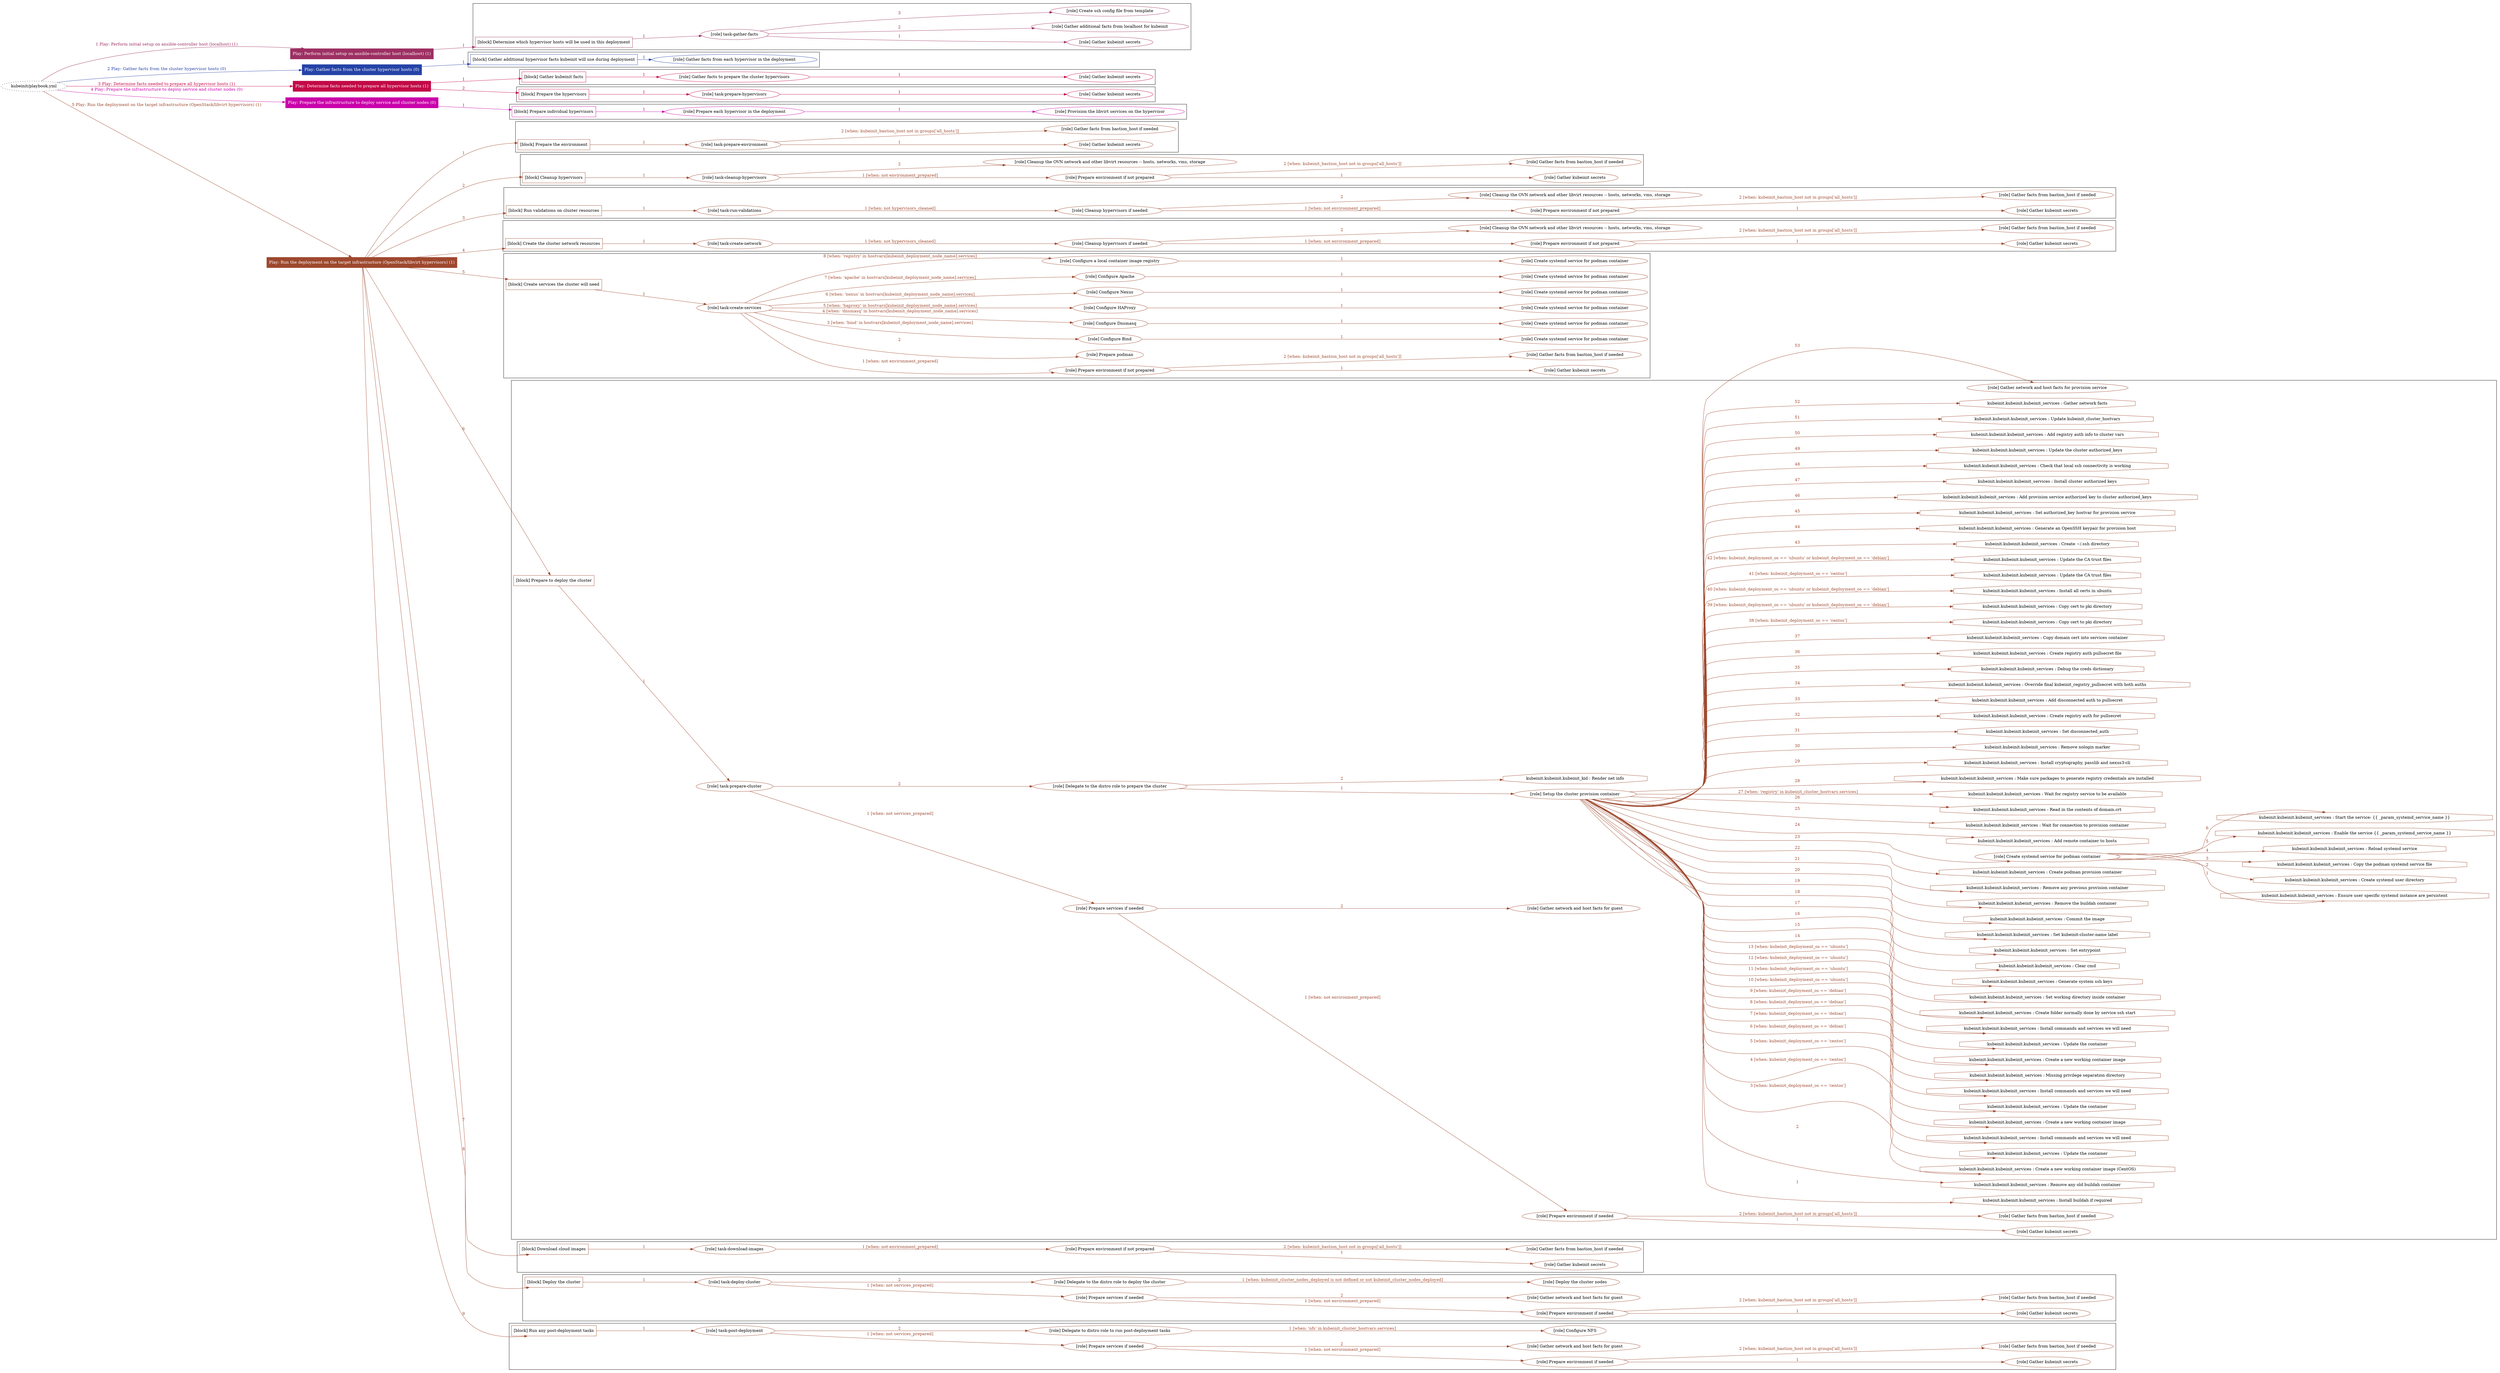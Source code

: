 digraph {
	graph [concentrate=true ordering=in rankdir=LR ratio=fill]
	edge [esep=5 sep=10]
	"kubeinit/playbook.yml" [URL="/home/runner/work/kubeinit/kubeinit/kubeinit/playbook.yml" id=playbook_4cd83409 style=dotted]
	"kubeinit/playbook.yml" -> play_5563a8eb [label="1 Play: Perform initial setup on ansible-controller host (localhost) (1)" color="#9d2f62" fontcolor="#9d2f62" id=edge_play_5563a8eb labeltooltip="1 Play: Perform initial setup on ansible-controller host (localhost) (1)" tooltip="1 Play: Perform initial setup on ansible-controller host (localhost) (1)"]
	subgraph "Play: Perform initial setup on ansible-controller host (localhost) (1)" {
		play_5563a8eb [label="Play: Perform initial setup on ansible-controller host (localhost) (1)" URL="/home/runner/work/kubeinit/kubeinit/kubeinit/playbook.yml" color="#9d2f62" fontcolor="#ffffff" id=play_5563a8eb shape=box style=filled tooltip=localhost]
		play_5563a8eb -> block_605cc6ba [label=1 color="#9d2f62" fontcolor="#9d2f62" id=edge_block_605cc6ba labeltooltip=1 tooltip=1]
		subgraph cluster_block_605cc6ba {
			block_605cc6ba [label="[block] Determine which hypervisor hosts will be used in this deployment" URL="/home/runner/work/kubeinit/kubeinit/kubeinit/playbook.yml" color="#9d2f62" id=block_605cc6ba labeltooltip="Determine which hypervisor hosts will be used in this deployment" shape=box tooltip="Determine which hypervisor hosts will be used in this deployment"]
			block_605cc6ba -> role_59f00be2 [label="1 " color="#9d2f62" fontcolor="#9d2f62" id=edge_role_59f00be2 labeltooltip="1 " tooltip="1 "]
			subgraph "task-gather-facts" {
				role_59f00be2 [label="[role] task-gather-facts" URL="/home/runner/work/kubeinit/kubeinit/kubeinit/playbook.yml" color="#9d2f62" id=role_59f00be2 tooltip="task-gather-facts"]
				role_59f00be2 -> role_23a67f4b [label="1 " color="#9d2f62" fontcolor="#9d2f62" id=edge_role_23a67f4b labeltooltip="1 " tooltip="1 "]
				subgraph "Gather kubeinit secrets" {
					role_23a67f4b [label="[role] Gather kubeinit secrets" URL="/home/runner/.ansible/collections/ansible_collections/kubeinit/kubeinit/roles/kubeinit_prepare/tasks/build_hypervisors_group.yml" color="#9d2f62" id=role_23a67f4b tooltip="Gather kubeinit secrets"]
				}
				role_59f00be2 -> role_ed980799 [label="2 " color="#9d2f62" fontcolor="#9d2f62" id=edge_role_ed980799 labeltooltip="2 " tooltip="2 "]
				subgraph "Gather additional facts from localhost for kubeinit" {
					role_ed980799 [label="[role] Gather additional facts from localhost for kubeinit" URL="/home/runner/.ansible/collections/ansible_collections/kubeinit/kubeinit/roles/kubeinit_prepare/tasks/build_hypervisors_group.yml" color="#9d2f62" id=role_ed980799 tooltip="Gather additional facts from localhost for kubeinit"]
				}
				role_59f00be2 -> role_a0ee1167 [label="3 " color="#9d2f62" fontcolor="#9d2f62" id=edge_role_a0ee1167 labeltooltip="3 " tooltip="3 "]
				subgraph "Create ssh config file from template" {
					role_a0ee1167 [label="[role] Create ssh config file from template" URL="/home/runner/.ansible/collections/ansible_collections/kubeinit/kubeinit/roles/kubeinit_prepare/tasks/build_hypervisors_group.yml" color="#9d2f62" id=role_a0ee1167 tooltip="Create ssh config file from template"]
				}
			}
		}
	}
	"kubeinit/playbook.yml" -> play_7eafd6a1 [label="2 Play: Gather facts from the cluster hypervisor hosts (0)" color="#2543a7" fontcolor="#2543a7" id=edge_play_7eafd6a1 labeltooltip="2 Play: Gather facts from the cluster hypervisor hosts (0)" tooltip="2 Play: Gather facts from the cluster hypervisor hosts (0)"]
	subgraph "Play: Gather facts from the cluster hypervisor hosts (0)" {
		play_7eafd6a1 [label="Play: Gather facts from the cluster hypervisor hosts (0)" URL="/home/runner/work/kubeinit/kubeinit/kubeinit/playbook.yml" color="#2543a7" fontcolor="#ffffff" id=play_7eafd6a1 shape=box style=filled tooltip="Play: Gather facts from the cluster hypervisor hosts (0)"]
		play_7eafd6a1 -> block_b8eefe2f [label=1 color="#2543a7" fontcolor="#2543a7" id=edge_block_b8eefe2f labeltooltip=1 tooltip=1]
		subgraph cluster_block_b8eefe2f {
			block_b8eefe2f [label="[block] Gather additional hypervisor facts kubeinit will use during deployment" URL="/home/runner/work/kubeinit/kubeinit/kubeinit/playbook.yml" color="#2543a7" id=block_b8eefe2f labeltooltip="Gather additional hypervisor facts kubeinit will use during deployment" shape=box tooltip="Gather additional hypervisor facts kubeinit will use during deployment"]
			block_b8eefe2f -> role_5a108082 [label="1 " color="#2543a7" fontcolor="#2543a7" id=edge_role_5a108082 labeltooltip="1 " tooltip="1 "]
			subgraph "Gather facts from each hypervisor in the deployment" {
				role_5a108082 [label="[role] Gather facts from each hypervisor in the deployment" URL="/home/runner/work/kubeinit/kubeinit/kubeinit/playbook.yml" color="#2543a7" id=role_5a108082 tooltip="Gather facts from each hypervisor in the deployment"]
			}
		}
	}
	"kubeinit/playbook.yml" -> play_b0e3dedf [label="3 Play: Determine facts needed to prepare all hypervisor hosts (1)" color="#c30947" fontcolor="#c30947" id=edge_play_b0e3dedf labeltooltip="3 Play: Determine facts needed to prepare all hypervisor hosts (1)" tooltip="3 Play: Determine facts needed to prepare all hypervisor hosts (1)"]
	subgraph "Play: Determine facts needed to prepare all hypervisor hosts (1)" {
		play_b0e3dedf [label="Play: Determine facts needed to prepare all hypervisor hosts (1)" URL="/home/runner/work/kubeinit/kubeinit/kubeinit/playbook.yml" color="#c30947" fontcolor="#ffffff" id=play_b0e3dedf shape=box style=filled tooltip=localhost]
		play_b0e3dedf -> block_2d14ab4b [label=1 color="#c30947" fontcolor="#c30947" id=edge_block_2d14ab4b labeltooltip=1 tooltip=1]
		subgraph cluster_block_2d14ab4b {
			block_2d14ab4b [label="[block] Gather kubeinit facts" URL="/home/runner/work/kubeinit/kubeinit/kubeinit/playbook.yml" color="#c30947" id=block_2d14ab4b labeltooltip="Gather kubeinit facts" shape=box tooltip="Gather kubeinit facts"]
			block_2d14ab4b -> role_a647f1cf [label="1 " color="#c30947" fontcolor="#c30947" id=edge_role_a647f1cf labeltooltip="1 " tooltip="1 "]
			subgraph "Gather facts to prepare the cluster hypervisors" {
				role_a647f1cf [label="[role] Gather facts to prepare the cluster hypervisors" URL="/home/runner/work/kubeinit/kubeinit/kubeinit/playbook.yml" color="#c30947" id=role_a647f1cf tooltip="Gather facts to prepare the cluster hypervisors"]
				role_a647f1cf -> role_bab60cd5 [label="1 " color="#c30947" fontcolor="#c30947" id=edge_role_bab60cd5 labeltooltip="1 " tooltip="1 "]
				subgraph "Gather kubeinit secrets" {
					role_bab60cd5 [label="[role] Gather kubeinit secrets" URL="/home/runner/.ansible/collections/ansible_collections/kubeinit/kubeinit/roles/kubeinit_prepare/tasks/gather_kubeinit_facts.yml" color="#c30947" id=role_bab60cd5 tooltip="Gather kubeinit secrets"]
				}
			}
		}
		play_b0e3dedf -> block_9daa6a91 [label=2 color="#c30947" fontcolor="#c30947" id=edge_block_9daa6a91 labeltooltip=2 tooltip=2]
		subgraph cluster_block_9daa6a91 {
			block_9daa6a91 [label="[block] Prepare the hypervisors" URL="/home/runner/work/kubeinit/kubeinit/kubeinit/playbook.yml" color="#c30947" id=block_9daa6a91 labeltooltip="Prepare the hypervisors" shape=box tooltip="Prepare the hypervisors"]
			block_9daa6a91 -> role_1f6f9fb1 [label="1 " color="#c30947" fontcolor="#c30947" id=edge_role_1f6f9fb1 labeltooltip="1 " tooltip="1 "]
			subgraph "task-prepare-hypervisors" {
				role_1f6f9fb1 [label="[role] task-prepare-hypervisors" URL="/home/runner/work/kubeinit/kubeinit/kubeinit/playbook.yml" color="#c30947" id=role_1f6f9fb1 tooltip="task-prepare-hypervisors"]
				role_1f6f9fb1 -> role_e5287e79 [label="1 " color="#c30947" fontcolor="#c30947" id=edge_role_e5287e79 labeltooltip="1 " tooltip="1 "]
				subgraph "Gather kubeinit secrets" {
					role_e5287e79 [label="[role] Gather kubeinit secrets" URL="/home/runner/.ansible/collections/ansible_collections/kubeinit/kubeinit/roles/kubeinit_prepare/tasks/gather_kubeinit_facts.yml" color="#c30947" id=role_e5287e79 tooltip="Gather kubeinit secrets"]
				}
			}
		}
	}
	"kubeinit/playbook.yml" -> play_8cfaf27b [label="4 Play: Prepare the infrastructure to deploy service and cluster nodes (0)" color="#ca02aa" fontcolor="#ca02aa" id=edge_play_8cfaf27b labeltooltip="4 Play: Prepare the infrastructure to deploy service and cluster nodes (0)" tooltip="4 Play: Prepare the infrastructure to deploy service and cluster nodes (0)"]
	subgraph "Play: Prepare the infrastructure to deploy service and cluster nodes (0)" {
		play_8cfaf27b [label="Play: Prepare the infrastructure to deploy service and cluster nodes (0)" URL="/home/runner/work/kubeinit/kubeinit/kubeinit/playbook.yml" color="#ca02aa" fontcolor="#ffffff" id=play_8cfaf27b shape=box style=filled tooltip="Play: Prepare the infrastructure to deploy service and cluster nodes (0)"]
		play_8cfaf27b -> block_65c974bf [label=1 color="#ca02aa" fontcolor="#ca02aa" id=edge_block_65c974bf labeltooltip=1 tooltip=1]
		subgraph cluster_block_65c974bf {
			block_65c974bf [label="[block] Prepare individual hypervisors" URL="/home/runner/work/kubeinit/kubeinit/kubeinit/playbook.yml" color="#ca02aa" id=block_65c974bf labeltooltip="Prepare individual hypervisors" shape=box tooltip="Prepare individual hypervisors"]
			block_65c974bf -> role_ee0f765f [label="1 " color="#ca02aa" fontcolor="#ca02aa" id=edge_role_ee0f765f labeltooltip="1 " tooltip="1 "]
			subgraph "Prepare each hypervisor in the deployment" {
				role_ee0f765f [label="[role] Prepare each hypervisor in the deployment" URL="/home/runner/work/kubeinit/kubeinit/kubeinit/playbook.yml" color="#ca02aa" id=role_ee0f765f tooltip="Prepare each hypervisor in the deployment"]
				role_ee0f765f -> role_1ffeab00 [label="1 " color="#ca02aa" fontcolor="#ca02aa" id=edge_role_1ffeab00 labeltooltip="1 " tooltip="1 "]
				subgraph "Provision the libvirt services on the hypervisor" {
					role_1ffeab00 [label="[role] Provision the libvirt services on the hypervisor" URL="/home/runner/.ansible/collections/ansible_collections/kubeinit/kubeinit/roles/kubeinit_prepare/tasks/prepare_hypervisor.yml" color="#ca02aa" id=role_1ffeab00 tooltip="Provision the libvirt services on the hypervisor"]
				}
			}
		}
	}
	"kubeinit/playbook.yml" -> play_202bbdc2 [label="5 Play: Run the deployment on the target infrastructure (OpenStack/libvirt hypervisors) (1)" color="#9e482e" fontcolor="#9e482e" id=edge_play_202bbdc2 labeltooltip="5 Play: Run the deployment on the target infrastructure (OpenStack/libvirt hypervisors) (1)" tooltip="5 Play: Run the deployment on the target infrastructure (OpenStack/libvirt hypervisors) (1)"]
	subgraph "Play: Run the deployment on the target infrastructure (OpenStack/libvirt hypervisors) (1)" {
		play_202bbdc2 [label="Play: Run the deployment on the target infrastructure (OpenStack/libvirt hypervisors) (1)" URL="/home/runner/work/kubeinit/kubeinit/kubeinit/playbook.yml" color="#9e482e" fontcolor="#ffffff" id=play_202bbdc2 shape=box style=filled tooltip=localhost]
		play_202bbdc2 -> block_eb503c0f [label=1 color="#9e482e" fontcolor="#9e482e" id=edge_block_eb503c0f labeltooltip=1 tooltip=1]
		subgraph cluster_block_eb503c0f {
			block_eb503c0f [label="[block] Prepare the environment" URL="/home/runner/work/kubeinit/kubeinit/kubeinit/playbook.yml" color="#9e482e" id=block_eb503c0f labeltooltip="Prepare the environment" shape=box tooltip="Prepare the environment"]
			block_eb503c0f -> role_62864a3c [label="1 " color="#9e482e" fontcolor="#9e482e" id=edge_role_62864a3c labeltooltip="1 " tooltip="1 "]
			subgraph "task-prepare-environment" {
				role_62864a3c [label="[role] task-prepare-environment" URL="/home/runner/work/kubeinit/kubeinit/kubeinit/playbook.yml" color="#9e482e" id=role_62864a3c tooltip="task-prepare-environment"]
				role_62864a3c -> role_87109108 [label="1 " color="#9e482e" fontcolor="#9e482e" id=edge_role_87109108 labeltooltip="1 " tooltip="1 "]
				subgraph "Gather kubeinit secrets" {
					role_87109108 [label="[role] Gather kubeinit secrets" URL="/home/runner/.ansible/collections/ansible_collections/kubeinit/kubeinit/roles/kubeinit_prepare/tasks/gather_kubeinit_facts.yml" color="#9e482e" id=role_87109108 tooltip="Gather kubeinit secrets"]
				}
				role_62864a3c -> role_75462448 [label="2 [when: kubeinit_bastion_host not in groups['all_hosts']]" color="#9e482e" fontcolor="#9e482e" id=edge_role_75462448 labeltooltip="2 [when: kubeinit_bastion_host not in groups['all_hosts']]" tooltip="2 [when: kubeinit_bastion_host not in groups['all_hosts']]"]
				subgraph "Gather facts from bastion_host if needed" {
					role_75462448 [label="[role] Gather facts from bastion_host if needed" URL="/home/runner/.ansible/collections/ansible_collections/kubeinit/kubeinit/roles/kubeinit_prepare/tasks/main.yml" color="#9e482e" id=role_75462448 tooltip="Gather facts from bastion_host if needed"]
				}
			}
		}
		play_202bbdc2 -> block_638a31e4 [label=2 color="#9e482e" fontcolor="#9e482e" id=edge_block_638a31e4 labeltooltip=2 tooltip=2]
		subgraph cluster_block_638a31e4 {
			block_638a31e4 [label="[block] Cleanup hypervisors" URL="/home/runner/work/kubeinit/kubeinit/kubeinit/playbook.yml" color="#9e482e" id=block_638a31e4 labeltooltip="Cleanup hypervisors" shape=box tooltip="Cleanup hypervisors"]
			block_638a31e4 -> role_1e6947cf [label="1 " color="#9e482e" fontcolor="#9e482e" id=edge_role_1e6947cf labeltooltip="1 " tooltip="1 "]
			subgraph "task-cleanup-hypervisors" {
				role_1e6947cf [label="[role] task-cleanup-hypervisors" URL="/home/runner/work/kubeinit/kubeinit/kubeinit/playbook.yml" color="#9e482e" id=role_1e6947cf tooltip="task-cleanup-hypervisors"]
				role_1e6947cf -> role_485f77af [label="1 [when: not environment_prepared]" color="#9e482e" fontcolor="#9e482e" id=edge_role_485f77af labeltooltip="1 [when: not environment_prepared]" tooltip="1 [when: not environment_prepared]"]
				subgraph "Prepare environment if not prepared" {
					role_485f77af [label="[role] Prepare environment if not prepared" URL="/home/runner/.ansible/collections/ansible_collections/kubeinit/kubeinit/roles/kubeinit_libvirt/tasks/cleanup_hypervisors.yml" color="#9e482e" id=role_485f77af tooltip="Prepare environment if not prepared"]
					role_485f77af -> role_9fbefb55 [label="1 " color="#9e482e" fontcolor="#9e482e" id=edge_role_9fbefb55 labeltooltip="1 " tooltip="1 "]
					subgraph "Gather kubeinit secrets" {
						role_9fbefb55 [label="[role] Gather kubeinit secrets" URL="/home/runner/.ansible/collections/ansible_collections/kubeinit/kubeinit/roles/kubeinit_prepare/tasks/gather_kubeinit_facts.yml" color="#9e482e" id=role_9fbefb55 tooltip="Gather kubeinit secrets"]
					}
					role_485f77af -> role_f536ca80 [label="2 [when: kubeinit_bastion_host not in groups['all_hosts']]" color="#9e482e" fontcolor="#9e482e" id=edge_role_f536ca80 labeltooltip="2 [when: kubeinit_bastion_host not in groups['all_hosts']]" tooltip="2 [when: kubeinit_bastion_host not in groups['all_hosts']]"]
					subgraph "Gather facts from bastion_host if needed" {
						role_f536ca80 [label="[role] Gather facts from bastion_host if needed" URL="/home/runner/.ansible/collections/ansible_collections/kubeinit/kubeinit/roles/kubeinit_prepare/tasks/main.yml" color="#9e482e" id=role_f536ca80 tooltip="Gather facts from bastion_host if needed"]
					}
				}
				role_1e6947cf -> role_2798f686 [label="2 " color="#9e482e" fontcolor="#9e482e" id=edge_role_2798f686 labeltooltip="2 " tooltip="2 "]
				subgraph "Cleanup the OVN network and other libvirt resources -- hosts, networks, vms, storage" {
					role_2798f686 [label="[role] Cleanup the OVN network and other libvirt resources -- hosts, networks, vms, storage" URL="/home/runner/.ansible/collections/ansible_collections/kubeinit/kubeinit/roles/kubeinit_libvirt/tasks/cleanup_hypervisors.yml" color="#9e482e" id=role_2798f686 tooltip="Cleanup the OVN network and other libvirt resources -- hosts, networks, vms, storage"]
				}
			}
		}
		play_202bbdc2 -> block_28d692b9 [label=3 color="#9e482e" fontcolor="#9e482e" id=edge_block_28d692b9 labeltooltip=3 tooltip=3]
		subgraph cluster_block_28d692b9 {
			block_28d692b9 [label="[block] Run validations on cluster resources" URL="/home/runner/work/kubeinit/kubeinit/kubeinit/playbook.yml" color="#9e482e" id=block_28d692b9 labeltooltip="Run validations on cluster resources" shape=box tooltip="Run validations on cluster resources"]
			block_28d692b9 -> role_18557521 [label="1 " color="#9e482e" fontcolor="#9e482e" id=edge_role_18557521 labeltooltip="1 " tooltip="1 "]
			subgraph "task-run-validations" {
				role_18557521 [label="[role] task-run-validations" URL="/home/runner/work/kubeinit/kubeinit/kubeinit/playbook.yml" color="#9e482e" id=role_18557521 tooltip="task-run-validations"]
				role_18557521 -> role_c516a6d3 [label="1 [when: not hypervisors_cleaned]" color="#9e482e" fontcolor="#9e482e" id=edge_role_c516a6d3 labeltooltip="1 [when: not hypervisors_cleaned]" tooltip="1 [when: not hypervisors_cleaned]"]
				subgraph "Cleanup hypervisors if needed" {
					role_c516a6d3 [label="[role] Cleanup hypervisors if needed" URL="/home/runner/.ansible/collections/ansible_collections/kubeinit/kubeinit/roles/kubeinit_validations/tasks/main.yml" color="#9e482e" id=role_c516a6d3 tooltip="Cleanup hypervisors if needed"]
					role_c516a6d3 -> role_e406a2b6 [label="1 [when: not environment_prepared]" color="#9e482e" fontcolor="#9e482e" id=edge_role_e406a2b6 labeltooltip="1 [when: not environment_prepared]" tooltip="1 [when: not environment_prepared]"]
					subgraph "Prepare environment if not prepared" {
						role_e406a2b6 [label="[role] Prepare environment if not prepared" URL="/home/runner/.ansible/collections/ansible_collections/kubeinit/kubeinit/roles/kubeinit_libvirt/tasks/cleanup_hypervisors.yml" color="#9e482e" id=role_e406a2b6 tooltip="Prepare environment if not prepared"]
						role_e406a2b6 -> role_53d97988 [label="1 " color="#9e482e" fontcolor="#9e482e" id=edge_role_53d97988 labeltooltip="1 " tooltip="1 "]
						subgraph "Gather kubeinit secrets" {
							role_53d97988 [label="[role] Gather kubeinit secrets" URL="/home/runner/.ansible/collections/ansible_collections/kubeinit/kubeinit/roles/kubeinit_prepare/tasks/gather_kubeinit_facts.yml" color="#9e482e" id=role_53d97988 tooltip="Gather kubeinit secrets"]
						}
						role_e406a2b6 -> role_06eba78e [label="2 [when: kubeinit_bastion_host not in groups['all_hosts']]" color="#9e482e" fontcolor="#9e482e" id=edge_role_06eba78e labeltooltip="2 [when: kubeinit_bastion_host not in groups['all_hosts']]" tooltip="2 [when: kubeinit_bastion_host not in groups['all_hosts']]"]
						subgraph "Gather facts from bastion_host if needed" {
							role_06eba78e [label="[role] Gather facts from bastion_host if needed" URL="/home/runner/.ansible/collections/ansible_collections/kubeinit/kubeinit/roles/kubeinit_prepare/tasks/main.yml" color="#9e482e" id=role_06eba78e tooltip="Gather facts from bastion_host if needed"]
						}
					}
					role_c516a6d3 -> role_c17923af [label="2 " color="#9e482e" fontcolor="#9e482e" id=edge_role_c17923af labeltooltip="2 " tooltip="2 "]
					subgraph "Cleanup the OVN network and other libvirt resources -- hosts, networks, vms, storage" {
						role_c17923af [label="[role] Cleanup the OVN network and other libvirt resources -- hosts, networks, vms, storage" URL="/home/runner/.ansible/collections/ansible_collections/kubeinit/kubeinit/roles/kubeinit_libvirt/tasks/cleanup_hypervisors.yml" color="#9e482e" id=role_c17923af tooltip="Cleanup the OVN network and other libvirt resources -- hosts, networks, vms, storage"]
					}
				}
			}
		}
		play_202bbdc2 -> block_bae4d72c [label=4 color="#9e482e" fontcolor="#9e482e" id=edge_block_bae4d72c labeltooltip=4 tooltip=4]
		subgraph cluster_block_bae4d72c {
			block_bae4d72c [label="[block] Create the cluster network resources" URL="/home/runner/work/kubeinit/kubeinit/kubeinit/playbook.yml" color="#9e482e" id=block_bae4d72c labeltooltip="Create the cluster network resources" shape=box tooltip="Create the cluster network resources"]
			block_bae4d72c -> role_7fe811f3 [label="1 " color="#9e482e" fontcolor="#9e482e" id=edge_role_7fe811f3 labeltooltip="1 " tooltip="1 "]
			subgraph "task-create-network" {
				role_7fe811f3 [label="[role] task-create-network" URL="/home/runner/work/kubeinit/kubeinit/kubeinit/playbook.yml" color="#9e482e" id=role_7fe811f3 tooltip="task-create-network"]
				role_7fe811f3 -> role_8754ae81 [label="1 [when: not hypervisors_cleaned]" color="#9e482e" fontcolor="#9e482e" id=edge_role_8754ae81 labeltooltip="1 [when: not hypervisors_cleaned]" tooltip="1 [when: not hypervisors_cleaned]"]
				subgraph "Cleanup hypervisors if needed" {
					role_8754ae81 [label="[role] Cleanup hypervisors if needed" URL="/home/runner/.ansible/collections/ansible_collections/kubeinit/kubeinit/roles/kubeinit_libvirt/tasks/create_network.yml" color="#9e482e" id=role_8754ae81 tooltip="Cleanup hypervisors if needed"]
					role_8754ae81 -> role_1a5cc092 [label="1 [when: not environment_prepared]" color="#9e482e" fontcolor="#9e482e" id=edge_role_1a5cc092 labeltooltip="1 [when: not environment_prepared]" tooltip="1 [when: not environment_prepared]"]
					subgraph "Prepare environment if not prepared" {
						role_1a5cc092 [label="[role] Prepare environment if not prepared" URL="/home/runner/.ansible/collections/ansible_collections/kubeinit/kubeinit/roles/kubeinit_libvirt/tasks/cleanup_hypervisors.yml" color="#9e482e" id=role_1a5cc092 tooltip="Prepare environment if not prepared"]
						role_1a5cc092 -> role_288a567d [label="1 " color="#9e482e" fontcolor="#9e482e" id=edge_role_288a567d labeltooltip="1 " tooltip="1 "]
						subgraph "Gather kubeinit secrets" {
							role_288a567d [label="[role] Gather kubeinit secrets" URL="/home/runner/.ansible/collections/ansible_collections/kubeinit/kubeinit/roles/kubeinit_prepare/tasks/gather_kubeinit_facts.yml" color="#9e482e" id=role_288a567d tooltip="Gather kubeinit secrets"]
						}
						role_1a5cc092 -> role_57a1113f [label="2 [when: kubeinit_bastion_host not in groups['all_hosts']]" color="#9e482e" fontcolor="#9e482e" id=edge_role_57a1113f labeltooltip="2 [when: kubeinit_bastion_host not in groups['all_hosts']]" tooltip="2 [when: kubeinit_bastion_host not in groups['all_hosts']]"]
						subgraph "Gather facts from bastion_host if needed" {
							role_57a1113f [label="[role] Gather facts from bastion_host if needed" URL="/home/runner/.ansible/collections/ansible_collections/kubeinit/kubeinit/roles/kubeinit_prepare/tasks/main.yml" color="#9e482e" id=role_57a1113f tooltip="Gather facts from bastion_host if needed"]
						}
					}
					role_8754ae81 -> role_62ec4382 [label="2 " color="#9e482e" fontcolor="#9e482e" id=edge_role_62ec4382 labeltooltip="2 " tooltip="2 "]
					subgraph "Cleanup the OVN network and other libvirt resources -- hosts, networks, vms, storage" {
						role_62ec4382 [label="[role] Cleanup the OVN network and other libvirt resources -- hosts, networks, vms, storage" URL="/home/runner/.ansible/collections/ansible_collections/kubeinit/kubeinit/roles/kubeinit_libvirt/tasks/cleanup_hypervisors.yml" color="#9e482e" id=role_62ec4382 tooltip="Cleanup the OVN network and other libvirt resources -- hosts, networks, vms, storage"]
					}
				}
			}
		}
		play_202bbdc2 -> block_c934b56b [label=5 color="#9e482e" fontcolor="#9e482e" id=edge_block_c934b56b labeltooltip=5 tooltip=5]
		subgraph cluster_block_c934b56b {
			block_c934b56b [label="[block] Create services the cluster will need" URL="/home/runner/work/kubeinit/kubeinit/kubeinit/playbook.yml" color="#9e482e" id=block_c934b56b labeltooltip="Create services the cluster will need" shape=box tooltip="Create services the cluster will need"]
			block_c934b56b -> role_b4407a82 [label="1 " color="#9e482e" fontcolor="#9e482e" id=edge_role_b4407a82 labeltooltip="1 " tooltip="1 "]
			subgraph "task-create-services" {
				role_b4407a82 [label="[role] task-create-services" URL="/home/runner/work/kubeinit/kubeinit/kubeinit/playbook.yml" color="#9e482e" id=role_b4407a82 tooltip="task-create-services"]
				role_b4407a82 -> role_cf03f08b [label="1 [when: not environment_prepared]" color="#9e482e" fontcolor="#9e482e" id=edge_role_cf03f08b labeltooltip="1 [when: not environment_prepared]" tooltip="1 [when: not environment_prepared]"]
				subgraph "Prepare environment if not prepared" {
					role_cf03f08b [label="[role] Prepare environment if not prepared" URL="/home/runner/.ansible/collections/ansible_collections/kubeinit/kubeinit/roles/kubeinit_services/tasks/main.yml" color="#9e482e" id=role_cf03f08b tooltip="Prepare environment if not prepared"]
					role_cf03f08b -> role_072f80a2 [label="1 " color="#9e482e" fontcolor="#9e482e" id=edge_role_072f80a2 labeltooltip="1 " tooltip="1 "]
					subgraph "Gather kubeinit secrets" {
						role_072f80a2 [label="[role] Gather kubeinit secrets" URL="/home/runner/.ansible/collections/ansible_collections/kubeinit/kubeinit/roles/kubeinit_prepare/tasks/gather_kubeinit_facts.yml" color="#9e482e" id=role_072f80a2 tooltip="Gather kubeinit secrets"]
					}
					role_cf03f08b -> role_d7b49207 [label="2 [when: kubeinit_bastion_host not in groups['all_hosts']]" color="#9e482e" fontcolor="#9e482e" id=edge_role_d7b49207 labeltooltip="2 [when: kubeinit_bastion_host not in groups['all_hosts']]" tooltip="2 [when: kubeinit_bastion_host not in groups['all_hosts']]"]
					subgraph "Gather facts from bastion_host if needed" {
						role_d7b49207 [label="[role] Gather facts from bastion_host if needed" URL="/home/runner/.ansible/collections/ansible_collections/kubeinit/kubeinit/roles/kubeinit_prepare/tasks/main.yml" color="#9e482e" id=role_d7b49207 tooltip="Gather facts from bastion_host if needed"]
					}
				}
				role_b4407a82 -> role_fc25b967 [label="2 " color="#9e482e" fontcolor="#9e482e" id=edge_role_fc25b967 labeltooltip="2 " tooltip="2 "]
				subgraph "Prepare podman" {
					role_fc25b967 [label="[role] Prepare podman" URL="/home/runner/.ansible/collections/ansible_collections/kubeinit/kubeinit/roles/kubeinit_services/tasks/00_create_service_pod.yml" color="#9e482e" id=role_fc25b967 tooltip="Prepare podman"]
				}
				role_b4407a82 -> role_89287255 [label="3 [when: 'bind' in hostvars[kubeinit_deployment_node_name].services]" color="#9e482e" fontcolor="#9e482e" id=edge_role_89287255 labeltooltip="3 [when: 'bind' in hostvars[kubeinit_deployment_node_name].services]" tooltip="3 [when: 'bind' in hostvars[kubeinit_deployment_node_name].services]"]
				subgraph "Configure Bind" {
					role_89287255 [label="[role] Configure Bind" URL="/home/runner/.ansible/collections/ansible_collections/kubeinit/kubeinit/roles/kubeinit_services/tasks/start_services_containers.yml" color="#9e482e" id=role_89287255 tooltip="Configure Bind"]
					role_89287255 -> role_3306852a [label="1 " color="#9e482e" fontcolor="#9e482e" id=edge_role_3306852a labeltooltip="1 " tooltip="1 "]
					subgraph "Create systemd service for podman container" {
						role_3306852a [label="[role] Create systemd service for podman container" URL="/home/runner/.ansible/collections/ansible_collections/kubeinit/kubeinit/roles/kubeinit_bind/tasks/main.yml" color="#9e482e" id=role_3306852a tooltip="Create systemd service for podman container"]
					}
				}
				role_b4407a82 -> role_0591ade3 [label="4 [when: 'dnsmasq' in hostvars[kubeinit_deployment_node_name].services]" color="#9e482e" fontcolor="#9e482e" id=edge_role_0591ade3 labeltooltip="4 [when: 'dnsmasq' in hostvars[kubeinit_deployment_node_name].services]" tooltip="4 [when: 'dnsmasq' in hostvars[kubeinit_deployment_node_name].services]"]
				subgraph "Configure Dnsmasq" {
					role_0591ade3 [label="[role] Configure Dnsmasq" URL="/home/runner/.ansible/collections/ansible_collections/kubeinit/kubeinit/roles/kubeinit_services/tasks/start_services_containers.yml" color="#9e482e" id=role_0591ade3 tooltip="Configure Dnsmasq"]
					role_0591ade3 -> role_114500c5 [label="1 " color="#9e482e" fontcolor="#9e482e" id=edge_role_114500c5 labeltooltip="1 " tooltip="1 "]
					subgraph "Create systemd service for podman container" {
						role_114500c5 [label="[role] Create systemd service for podman container" URL="/home/runner/.ansible/collections/ansible_collections/kubeinit/kubeinit/roles/kubeinit_dnsmasq/tasks/main.yml" color="#9e482e" id=role_114500c5 tooltip="Create systemd service for podman container"]
					}
				}
				role_b4407a82 -> role_0cfe6ab5 [label="5 [when: 'haproxy' in hostvars[kubeinit_deployment_node_name].services]" color="#9e482e" fontcolor="#9e482e" id=edge_role_0cfe6ab5 labeltooltip="5 [when: 'haproxy' in hostvars[kubeinit_deployment_node_name].services]" tooltip="5 [when: 'haproxy' in hostvars[kubeinit_deployment_node_name].services]"]
				subgraph "Configure HAProxy" {
					role_0cfe6ab5 [label="[role] Configure HAProxy" URL="/home/runner/.ansible/collections/ansible_collections/kubeinit/kubeinit/roles/kubeinit_services/tasks/start_services_containers.yml" color="#9e482e" id=role_0cfe6ab5 tooltip="Configure HAProxy"]
					role_0cfe6ab5 -> role_08592092 [label="1 " color="#9e482e" fontcolor="#9e482e" id=edge_role_08592092 labeltooltip="1 " tooltip="1 "]
					subgraph "Create systemd service for podman container" {
						role_08592092 [label="[role] Create systemd service for podman container" URL="/home/runner/.ansible/collections/ansible_collections/kubeinit/kubeinit/roles/kubeinit_haproxy/tasks/main.yml" color="#9e482e" id=role_08592092 tooltip="Create systemd service for podman container"]
					}
				}
				role_b4407a82 -> role_47195b33 [label="6 [when: 'nexus' in hostvars[kubeinit_deployment_node_name].services]" color="#9e482e" fontcolor="#9e482e" id=edge_role_47195b33 labeltooltip="6 [when: 'nexus' in hostvars[kubeinit_deployment_node_name].services]" tooltip="6 [when: 'nexus' in hostvars[kubeinit_deployment_node_name].services]"]
				subgraph "Configure Nexus" {
					role_47195b33 [label="[role] Configure Nexus" URL="/home/runner/.ansible/collections/ansible_collections/kubeinit/kubeinit/roles/kubeinit_services/tasks/start_services_containers.yml" color="#9e482e" id=role_47195b33 tooltip="Configure Nexus"]
					role_47195b33 -> role_55beb954 [label="1 " color="#9e482e" fontcolor="#9e482e" id=edge_role_55beb954 labeltooltip="1 " tooltip="1 "]
					subgraph "Create systemd service for podman container" {
						role_55beb954 [label="[role] Create systemd service for podman container" URL="/home/runner/.ansible/collections/ansible_collections/kubeinit/kubeinit/roles/kubeinit_nexus/tasks/main.yml" color="#9e482e" id=role_55beb954 tooltip="Create systemd service for podman container"]
					}
				}
				role_b4407a82 -> role_fc3ae3e2 [label="7 [when: 'apache' in hostvars[kubeinit_deployment_node_name].services]" color="#9e482e" fontcolor="#9e482e" id=edge_role_fc3ae3e2 labeltooltip="7 [when: 'apache' in hostvars[kubeinit_deployment_node_name].services]" tooltip="7 [when: 'apache' in hostvars[kubeinit_deployment_node_name].services]"]
				subgraph "Configure Apache" {
					role_fc3ae3e2 [label="[role] Configure Apache" URL="/home/runner/.ansible/collections/ansible_collections/kubeinit/kubeinit/roles/kubeinit_services/tasks/start_services_containers.yml" color="#9e482e" id=role_fc3ae3e2 tooltip="Configure Apache"]
					role_fc3ae3e2 -> role_e40f2f1b [label="1 " color="#9e482e" fontcolor="#9e482e" id=edge_role_e40f2f1b labeltooltip="1 " tooltip="1 "]
					subgraph "Create systemd service for podman container" {
						role_e40f2f1b [label="[role] Create systemd service for podman container" URL="/home/runner/.ansible/collections/ansible_collections/kubeinit/kubeinit/roles/kubeinit_apache/tasks/main.yml" color="#9e482e" id=role_e40f2f1b tooltip="Create systemd service for podman container"]
					}
				}
				role_b4407a82 -> role_247b25e2 [label="8 [when: 'registry' in hostvars[kubeinit_deployment_node_name].services]" color="#9e482e" fontcolor="#9e482e" id=edge_role_247b25e2 labeltooltip="8 [when: 'registry' in hostvars[kubeinit_deployment_node_name].services]" tooltip="8 [when: 'registry' in hostvars[kubeinit_deployment_node_name].services]"]
				subgraph "Configure a local container image registry" {
					role_247b25e2 [label="[role] Configure a local container image registry" URL="/home/runner/.ansible/collections/ansible_collections/kubeinit/kubeinit/roles/kubeinit_services/tasks/start_services_containers.yml" color="#9e482e" id=role_247b25e2 tooltip="Configure a local container image registry"]
					role_247b25e2 -> role_713be9a9 [label="1 " color="#9e482e" fontcolor="#9e482e" id=edge_role_713be9a9 labeltooltip="1 " tooltip="1 "]
					subgraph "Create systemd service for podman container" {
						role_713be9a9 [label="[role] Create systemd service for podman container" URL="/home/runner/.ansible/collections/ansible_collections/kubeinit/kubeinit/roles/kubeinit_registry/tasks/main.yml" color="#9e482e" id=role_713be9a9 tooltip="Create systemd service for podman container"]
					}
				}
			}
		}
		play_202bbdc2 -> block_d9d90cca [label=6 color="#9e482e" fontcolor="#9e482e" id=edge_block_d9d90cca labeltooltip=6 tooltip=6]
		subgraph cluster_block_d9d90cca {
			block_d9d90cca [label="[block] Prepare to deploy the cluster" URL="/home/runner/work/kubeinit/kubeinit/kubeinit/playbook.yml" color="#9e482e" id=block_d9d90cca labeltooltip="Prepare to deploy the cluster" shape=box tooltip="Prepare to deploy the cluster"]
			block_d9d90cca -> role_89c2c40d [label="1 " color="#9e482e" fontcolor="#9e482e" id=edge_role_89c2c40d labeltooltip="1 " tooltip="1 "]
			subgraph "task-prepare-cluster" {
				role_89c2c40d [label="[role] task-prepare-cluster" URL="/home/runner/work/kubeinit/kubeinit/kubeinit/playbook.yml" color="#9e482e" id=role_89c2c40d tooltip="task-prepare-cluster"]
				role_89c2c40d -> role_7608e19d [label="1 [when: not services_prepared]" color="#9e482e" fontcolor="#9e482e" id=edge_role_7608e19d labeltooltip="1 [when: not services_prepared]" tooltip="1 [when: not services_prepared]"]
				subgraph "Prepare services if needed" {
					role_7608e19d [label="[role] Prepare services if needed" URL="/home/runner/.ansible/collections/ansible_collections/kubeinit/kubeinit/roles/kubeinit_prepare/tasks/prepare_cluster.yml" color="#9e482e" id=role_7608e19d tooltip="Prepare services if needed"]
					role_7608e19d -> role_0c960f86 [label="1 [when: not environment_prepared]" color="#9e482e" fontcolor="#9e482e" id=edge_role_0c960f86 labeltooltip="1 [when: not environment_prepared]" tooltip="1 [when: not environment_prepared]"]
					subgraph "Prepare environment if needed" {
						role_0c960f86 [label="[role] Prepare environment if needed" URL="/home/runner/.ansible/collections/ansible_collections/kubeinit/kubeinit/roles/kubeinit_services/tasks/prepare_services.yml" color="#9e482e" id=role_0c960f86 tooltip="Prepare environment if needed"]
						role_0c960f86 -> role_186127de [label="1 " color="#9e482e" fontcolor="#9e482e" id=edge_role_186127de labeltooltip="1 " tooltip="1 "]
						subgraph "Gather kubeinit secrets" {
							role_186127de [label="[role] Gather kubeinit secrets" URL="/home/runner/.ansible/collections/ansible_collections/kubeinit/kubeinit/roles/kubeinit_prepare/tasks/gather_kubeinit_facts.yml" color="#9e482e" id=role_186127de tooltip="Gather kubeinit secrets"]
						}
						role_0c960f86 -> role_7a183197 [label="2 [when: kubeinit_bastion_host not in groups['all_hosts']]" color="#9e482e" fontcolor="#9e482e" id=edge_role_7a183197 labeltooltip="2 [when: kubeinit_bastion_host not in groups['all_hosts']]" tooltip="2 [when: kubeinit_bastion_host not in groups['all_hosts']]"]
						subgraph "Gather facts from bastion_host if needed" {
							role_7a183197 [label="[role] Gather facts from bastion_host if needed" URL="/home/runner/.ansible/collections/ansible_collections/kubeinit/kubeinit/roles/kubeinit_prepare/tasks/main.yml" color="#9e482e" id=role_7a183197 tooltip="Gather facts from bastion_host if needed"]
						}
					}
					role_7608e19d -> role_561d2ead [label="2 " color="#9e482e" fontcolor="#9e482e" id=edge_role_561d2ead labeltooltip="2 " tooltip="2 "]
					subgraph "Gather network and host facts for guest" {
						role_561d2ead [label="[role] Gather network and host facts for guest" URL="/home/runner/.ansible/collections/ansible_collections/kubeinit/kubeinit/roles/kubeinit_services/tasks/prepare_services.yml" color="#9e482e" id=role_561d2ead tooltip="Gather network and host facts for guest"]
					}
				}
				role_89c2c40d -> role_a7106c23 [label="2 " color="#9e482e" fontcolor="#9e482e" id=edge_role_a7106c23 labeltooltip="2 " tooltip="2 "]
				subgraph "Delegate to the distro role to prepare the cluster" {
					role_a7106c23 [label="[role] Delegate to the distro role to prepare the cluster" URL="/home/runner/.ansible/collections/ansible_collections/kubeinit/kubeinit/roles/kubeinit_prepare/tasks/prepare_cluster.yml" color="#9e482e" id=role_a7106c23 tooltip="Delegate to the distro role to prepare the cluster"]
					role_a7106c23 -> role_1bd65907 [label="1 " color="#9e482e" fontcolor="#9e482e" id=edge_role_1bd65907 labeltooltip="1 " tooltip="1 "]
					subgraph "Setup the cluster provision container" {
						role_1bd65907 [label="[role] Setup the cluster provision container" URL="/home/runner/.ansible/collections/ansible_collections/kubeinit/kubeinit/roles/kubeinit_kid/tasks/prepare_cluster.yml" color="#9e482e" id=role_1bd65907 tooltip="Setup the cluster provision container"]
						task_4b096a39 [label="kubeinit.kubeinit.kubeinit_services : Install buildah if required" URL="/home/runner/.ansible/collections/ansible_collections/kubeinit/kubeinit/roles/kubeinit_services/tasks/create_provision_container.yml" color="#9e482e" id=task_4b096a39 shape=octagon tooltip="kubeinit.kubeinit.kubeinit_services : Install buildah if required"]
						role_1bd65907 -> task_4b096a39 [label="1 " color="#9e482e" fontcolor="#9e482e" id=edge_task_4b096a39 labeltooltip="1 " tooltip="1 "]
						task_828ca4d6 [label="kubeinit.kubeinit.kubeinit_services : Remove any old buildah container" URL="/home/runner/.ansible/collections/ansible_collections/kubeinit/kubeinit/roles/kubeinit_services/tasks/create_provision_container.yml" color="#9e482e" id=task_828ca4d6 shape=octagon tooltip="kubeinit.kubeinit.kubeinit_services : Remove any old buildah container"]
						role_1bd65907 -> task_828ca4d6 [label="2 " color="#9e482e" fontcolor="#9e482e" id=edge_task_828ca4d6 labeltooltip="2 " tooltip="2 "]
						task_738dbe10 [label="kubeinit.kubeinit.kubeinit_services : Create a new working container image (CentOS)" URL="/home/runner/.ansible/collections/ansible_collections/kubeinit/kubeinit/roles/kubeinit_services/tasks/create_provision_container.yml" color="#9e482e" id=task_738dbe10 shape=octagon tooltip="kubeinit.kubeinit.kubeinit_services : Create a new working container image (CentOS)"]
						role_1bd65907 -> task_738dbe10 [label="3 [when: kubeinit_deployment_os == 'centos']" color="#9e482e" fontcolor="#9e482e" id=edge_task_738dbe10 labeltooltip="3 [when: kubeinit_deployment_os == 'centos']" tooltip="3 [when: kubeinit_deployment_os == 'centos']"]
						task_60cb14b1 [label="kubeinit.kubeinit.kubeinit_services : Update the container" URL="/home/runner/.ansible/collections/ansible_collections/kubeinit/kubeinit/roles/kubeinit_services/tasks/create_provision_container.yml" color="#9e482e" id=task_60cb14b1 shape=octagon tooltip="kubeinit.kubeinit.kubeinit_services : Update the container"]
						role_1bd65907 -> task_60cb14b1 [label="4 [when: kubeinit_deployment_os == 'centos']" color="#9e482e" fontcolor="#9e482e" id=edge_task_60cb14b1 labeltooltip="4 [when: kubeinit_deployment_os == 'centos']" tooltip="4 [when: kubeinit_deployment_os == 'centos']"]
						task_587768e9 [label="kubeinit.kubeinit.kubeinit_services : Install commands and services we will need" URL="/home/runner/.ansible/collections/ansible_collections/kubeinit/kubeinit/roles/kubeinit_services/tasks/create_provision_container.yml" color="#9e482e" id=task_587768e9 shape=octagon tooltip="kubeinit.kubeinit.kubeinit_services : Install commands and services we will need"]
						role_1bd65907 -> task_587768e9 [label="5 [when: kubeinit_deployment_os == 'centos']" color="#9e482e" fontcolor="#9e482e" id=edge_task_587768e9 labeltooltip="5 [when: kubeinit_deployment_os == 'centos']" tooltip="5 [when: kubeinit_deployment_os == 'centos']"]
						task_1e06d30a [label="kubeinit.kubeinit.kubeinit_services : Create a new working container image" URL="/home/runner/.ansible/collections/ansible_collections/kubeinit/kubeinit/roles/kubeinit_services/tasks/create_provision_container.yml" color="#9e482e" id=task_1e06d30a shape=octagon tooltip="kubeinit.kubeinit.kubeinit_services : Create a new working container image"]
						role_1bd65907 -> task_1e06d30a [label="6 [when: kubeinit_deployment_os == 'debian']" color="#9e482e" fontcolor="#9e482e" id=edge_task_1e06d30a labeltooltip="6 [when: kubeinit_deployment_os == 'debian']" tooltip="6 [when: kubeinit_deployment_os == 'debian']"]
						task_5f6a68c8 [label="kubeinit.kubeinit.kubeinit_services : Update the container" URL="/home/runner/.ansible/collections/ansible_collections/kubeinit/kubeinit/roles/kubeinit_services/tasks/create_provision_container.yml" color="#9e482e" id=task_5f6a68c8 shape=octagon tooltip="kubeinit.kubeinit.kubeinit_services : Update the container"]
						role_1bd65907 -> task_5f6a68c8 [label="7 [when: kubeinit_deployment_os == 'debian']" color="#9e482e" fontcolor="#9e482e" id=edge_task_5f6a68c8 labeltooltip="7 [when: kubeinit_deployment_os == 'debian']" tooltip="7 [when: kubeinit_deployment_os == 'debian']"]
						task_e1125903 [label="kubeinit.kubeinit.kubeinit_services : Install commands and services we will need" URL="/home/runner/.ansible/collections/ansible_collections/kubeinit/kubeinit/roles/kubeinit_services/tasks/create_provision_container.yml" color="#9e482e" id=task_e1125903 shape=octagon tooltip="kubeinit.kubeinit.kubeinit_services : Install commands and services we will need"]
						role_1bd65907 -> task_e1125903 [label="8 [when: kubeinit_deployment_os == 'debian']" color="#9e482e" fontcolor="#9e482e" id=edge_task_e1125903 labeltooltip="8 [when: kubeinit_deployment_os == 'debian']" tooltip="8 [when: kubeinit_deployment_os == 'debian']"]
						task_01851d4a [label="kubeinit.kubeinit.kubeinit_services : Missing privilege separation directory" URL="/home/runner/.ansible/collections/ansible_collections/kubeinit/kubeinit/roles/kubeinit_services/tasks/create_provision_container.yml" color="#9e482e" id=task_01851d4a shape=octagon tooltip="kubeinit.kubeinit.kubeinit_services : Missing privilege separation directory"]
						role_1bd65907 -> task_01851d4a [label="9 [when: kubeinit_deployment_os == 'debian']" color="#9e482e" fontcolor="#9e482e" id=edge_task_01851d4a labeltooltip="9 [when: kubeinit_deployment_os == 'debian']" tooltip="9 [when: kubeinit_deployment_os == 'debian']"]
						task_86cbb1d4 [label="kubeinit.kubeinit.kubeinit_services : Create a new working container image" URL="/home/runner/.ansible/collections/ansible_collections/kubeinit/kubeinit/roles/kubeinit_services/tasks/create_provision_container.yml" color="#9e482e" id=task_86cbb1d4 shape=octagon tooltip="kubeinit.kubeinit.kubeinit_services : Create a new working container image"]
						role_1bd65907 -> task_86cbb1d4 [label="10 [when: kubeinit_deployment_os == 'ubuntu']" color="#9e482e" fontcolor="#9e482e" id=edge_task_86cbb1d4 labeltooltip="10 [when: kubeinit_deployment_os == 'ubuntu']" tooltip="10 [when: kubeinit_deployment_os == 'ubuntu']"]
						task_5dd5c343 [label="kubeinit.kubeinit.kubeinit_services : Update the container" URL="/home/runner/.ansible/collections/ansible_collections/kubeinit/kubeinit/roles/kubeinit_services/tasks/create_provision_container.yml" color="#9e482e" id=task_5dd5c343 shape=octagon tooltip="kubeinit.kubeinit.kubeinit_services : Update the container"]
						role_1bd65907 -> task_5dd5c343 [label="11 [when: kubeinit_deployment_os == 'ubuntu']" color="#9e482e" fontcolor="#9e482e" id=edge_task_5dd5c343 labeltooltip="11 [when: kubeinit_deployment_os == 'ubuntu']" tooltip="11 [when: kubeinit_deployment_os == 'ubuntu']"]
						task_40495c64 [label="kubeinit.kubeinit.kubeinit_services : Install commands and services we will need" URL="/home/runner/.ansible/collections/ansible_collections/kubeinit/kubeinit/roles/kubeinit_services/tasks/create_provision_container.yml" color="#9e482e" id=task_40495c64 shape=octagon tooltip="kubeinit.kubeinit.kubeinit_services : Install commands and services we will need"]
						role_1bd65907 -> task_40495c64 [label="12 [when: kubeinit_deployment_os == 'ubuntu']" color="#9e482e" fontcolor="#9e482e" id=edge_task_40495c64 labeltooltip="12 [when: kubeinit_deployment_os == 'ubuntu']" tooltip="12 [when: kubeinit_deployment_os == 'ubuntu']"]
						task_3632a11b [label="kubeinit.kubeinit.kubeinit_services : Create folder normally done by service ssh start" URL="/home/runner/.ansible/collections/ansible_collections/kubeinit/kubeinit/roles/kubeinit_services/tasks/create_provision_container.yml" color="#9e482e" id=task_3632a11b shape=octagon tooltip="kubeinit.kubeinit.kubeinit_services : Create folder normally done by service ssh start"]
						role_1bd65907 -> task_3632a11b [label="13 [when: kubeinit_deployment_os == 'ubuntu']" color="#9e482e" fontcolor="#9e482e" id=edge_task_3632a11b labeltooltip="13 [when: kubeinit_deployment_os == 'ubuntu']" tooltip="13 [when: kubeinit_deployment_os == 'ubuntu']"]
						task_de85bd1b [label="kubeinit.kubeinit.kubeinit_services : Set working directory inside container" URL="/home/runner/.ansible/collections/ansible_collections/kubeinit/kubeinit/roles/kubeinit_services/tasks/create_provision_container.yml" color="#9e482e" id=task_de85bd1b shape=octagon tooltip="kubeinit.kubeinit.kubeinit_services : Set working directory inside container"]
						role_1bd65907 -> task_de85bd1b [label="14 " color="#9e482e" fontcolor="#9e482e" id=edge_task_de85bd1b labeltooltip="14 " tooltip="14 "]
						task_a184d7d4 [label="kubeinit.kubeinit.kubeinit_services : Generate system ssh keys" URL="/home/runner/.ansible/collections/ansible_collections/kubeinit/kubeinit/roles/kubeinit_services/tasks/create_provision_container.yml" color="#9e482e" id=task_a184d7d4 shape=octagon tooltip="kubeinit.kubeinit.kubeinit_services : Generate system ssh keys"]
						role_1bd65907 -> task_a184d7d4 [label="15 " color="#9e482e" fontcolor="#9e482e" id=edge_task_a184d7d4 labeltooltip="15 " tooltip="15 "]
						task_32f9785b [label="kubeinit.kubeinit.kubeinit_services : Clear cmd" URL="/home/runner/.ansible/collections/ansible_collections/kubeinit/kubeinit/roles/kubeinit_services/tasks/create_provision_container.yml" color="#9e482e" id=task_32f9785b shape=octagon tooltip="kubeinit.kubeinit.kubeinit_services : Clear cmd"]
						role_1bd65907 -> task_32f9785b [label="16 " color="#9e482e" fontcolor="#9e482e" id=edge_task_32f9785b labeltooltip="16 " tooltip="16 "]
						task_141854f1 [label="kubeinit.kubeinit.kubeinit_services : Set entrypoint" URL="/home/runner/.ansible/collections/ansible_collections/kubeinit/kubeinit/roles/kubeinit_services/tasks/create_provision_container.yml" color="#9e482e" id=task_141854f1 shape=octagon tooltip="kubeinit.kubeinit.kubeinit_services : Set entrypoint"]
						role_1bd65907 -> task_141854f1 [label="17 " color="#9e482e" fontcolor="#9e482e" id=edge_task_141854f1 labeltooltip="17 " tooltip="17 "]
						task_9fa7bb75 [label="kubeinit.kubeinit.kubeinit_services : Set kubeinit-cluster-name label" URL="/home/runner/.ansible/collections/ansible_collections/kubeinit/kubeinit/roles/kubeinit_services/tasks/create_provision_container.yml" color="#9e482e" id=task_9fa7bb75 shape=octagon tooltip="kubeinit.kubeinit.kubeinit_services : Set kubeinit-cluster-name label"]
						role_1bd65907 -> task_9fa7bb75 [label="18 " color="#9e482e" fontcolor="#9e482e" id=edge_task_9fa7bb75 labeltooltip="18 " tooltip="18 "]
						task_9d0c7363 [label="kubeinit.kubeinit.kubeinit_services : Commit the image" URL="/home/runner/.ansible/collections/ansible_collections/kubeinit/kubeinit/roles/kubeinit_services/tasks/create_provision_container.yml" color="#9e482e" id=task_9d0c7363 shape=octagon tooltip="kubeinit.kubeinit.kubeinit_services : Commit the image"]
						role_1bd65907 -> task_9d0c7363 [label="19 " color="#9e482e" fontcolor="#9e482e" id=edge_task_9d0c7363 labeltooltip="19 " tooltip="19 "]
						task_318c2f4a [label="kubeinit.kubeinit.kubeinit_services : Remove the buildah container" URL="/home/runner/.ansible/collections/ansible_collections/kubeinit/kubeinit/roles/kubeinit_services/tasks/create_provision_container.yml" color="#9e482e" id=task_318c2f4a shape=octagon tooltip="kubeinit.kubeinit.kubeinit_services : Remove the buildah container"]
						role_1bd65907 -> task_318c2f4a [label="20 " color="#9e482e" fontcolor="#9e482e" id=edge_task_318c2f4a labeltooltip="20 " tooltip="20 "]
						task_17f45842 [label="kubeinit.kubeinit.kubeinit_services : Remove any previous provision container" URL="/home/runner/.ansible/collections/ansible_collections/kubeinit/kubeinit/roles/kubeinit_services/tasks/create_provision_container.yml" color="#9e482e" id=task_17f45842 shape=octagon tooltip="kubeinit.kubeinit.kubeinit_services : Remove any previous provision container"]
						role_1bd65907 -> task_17f45842 [label="21 " color="#9e482e" fontcolor="#9e482e" id=edge_task_17f45842 labeltooltip="21 " tooltip="21 "]
						task_53c3eda2 [label="kubeinit.kubeinit.kubeinit_services : Create podman provision container" URL="/home/runner/.ansible/collections/ansible_collections/kubeinit/kubeinit/roles/kubeinit_services/tasks/create_provision_container.yml" color="#9e482e" id=task_53c3eda2 shape=octagon tooltip="kubeinit.kubeinit.kubeinit_services : Create podman provision container"]
						role_1bd65907 -> task_53c3eda2 [label="22 " color="#9e482e" fontcolor="#9e482e" id=edge_task_53c3eda2 labeltooltip="22 " tooltip="22 "]
						role_1bd65907 -> role_2143e65b [label="23 " color="#9e482e" fontcolor="#9e482e" id=edge_role_2143e65b labeltooltip="23 " tooltip="23 "]
						subgraph "Create systemd service for podman container" {
							role_2143e65b [label="[role] Create systemd service for podman container" URL="/home/runner/.ansible/collections/ansible_collections/kubeinit/kubeinit/roles/kubeinit_services/tasks/create_provision_container.yml" color="#9e482e" id=role_2143e65b tooltip="Create systemd service for podman container"]
							task_04d8f324 [label="kubeinit.kubeinit.kubeinit_services : Ensure user specific systemd instance are persistent" URL="/home/runner/.ansible/collections/ansible_collections/kubeinit/kubeinit/roles/kubeinit_services/tasks/create_managed_service.yml" color="#9e482e" id=task_04d8f324 shape=octagon tooltip="kubeinit.kubeinit.kubeinit_services : Ensure user specific systemd instance are persistent"]
							role_2143e65b -> task_04d8f324 [label="1 " color="#9e482e" fontcolor="#9e482e" id=edge_task_04d8f324 labeltooltip="1 " tooltip="1 "]
							task_8628df7e [label="kubeinit.kubeinit.kubeinit_services : Create systemd user directory" URL="/home/runner/.ansible/collections/ansible_collections/kubeinit/kubeinit/roles/kubeinit_services/tasks/create_managed_service.yml" color="#9e482e" id=task_8628df7e shape=octagon tooltip="kubeinit.kubeinit.kubeinit_services : Create systemd user directory"]
							role_2143e65b -> task_8628df7e [label="2 " color="#9e482e" fontcolor="#9e482e" id=edge_task_8628df7e labeltooltip="2 " tooltip="2 "]
							task_e86eb0b7 [label="kubeinit.kubeinit.kubeinit_services : Copy the podman systemd service file" URL="/home/runner/.ansible/collections/ansible_collections/kubeinit/kubeinit/roles/kubeinit_services/tasks/create_managed_service.yml" color="#9e482e" id=task_e86eb0b7 shape=octagon tooltip="kubeinit.kubeinit.kubeinit_services : Copy the podman systemd service file"]
							role_2143e65b -> task_e86eb0b7 [label="3 " color="#9e482e" fontcolor="#9e482e" id=edge_task_e86eb0b7 labeltooltip="3 " tooltip="3 "]
							task_f5fd2564 [label="kubeinit.kubeinit.kubeinit_services : Reload systemd service" URL="/home/runner/.ansible/collections/ansible_collections/kubeinit/kubeinit/roles/kubeinit_services/tasks/create_managed_service.yml" color="#9e482e" id=task_f5fd2564 shape=octagon tooltip="kubeinit.kubeinit.kubeinit_services : Reload systemd service"]
							role_2143e65b -> task_f5fd2564 [label="4 " color="#9e482e" fontcolor="#9e482e" id=edge_task_f5fd2564 labeltooltip="4 " tooltip="4 "]
							task_5a166b23 [label="kubeinit.kubeinit.kubeinit_services : Enable the service {{ _param_systemd_service_name }}" URL="/home/runner/.ansible/collections/ansible_collections/kubeinit/kubeinit/roles/kubeinit_services/tasks/create_managed_service.yml" color="#9e482e" id=task_5a166b23 shape=octagon tooltip="kubeinit.kubeinit.kubeinit_services : Enable the service {{ _param_systemd_service_name }}"]
							role_2143e65b -> task_5a166b23 [label="5 " color="#9e482e" fontcolor="#9e482e" id=edge_task_5a166b23 labeltooltip="5 " tooltip="5 "]
							task_c8c13731 [label="kubeinit.kubeinit.kubeinit_services : Start the service: {{ _param_systemd_service_name }}" URL="/home/runner/.ansible/collections/ansible_collections/kubeinit/kubeinit/roles/kubeinit_services/tasks/create_managed_service.yml" color="#9e482e" id=task_c8c13731 shape=octagon tooltip="kubeinit.kubeinit.kubeinit_services : Start the service: {{ _param_systemd_service_name }}"]
							role_2143e65b -> task_c8c13731 [label="6 " color="#9e482e" fontcolor="#9e482e" id=edge_task_c8c13731 labeltooltip="6 " tooltip="6 "]
						}
						task_c1c2fc3b [label="kubeinit.kubeinit.kubeinit_services : Add remote container to hosts" URL="/home/runner/.ansible/collections/ansible_collections/kubeinit/kubeinit/roles/kubeinit_services/tasks/create_provision_container.yml" color="#9e482e" id=task_c1c2fc3b shape=octagon tooltip="kubeinit.kubeinit.kubeinit_services : Add remote container to hosts"]
						role_1bd65907 -> task_c1c2fc3b [label="24 " color="#9e482e" fontcolor="#9e482e" id=edge_task_c1c2fc3b labeltooltip="24 " tooltip="24 "]
						task_295ca1ad [label="kubeinit.kubeinit.kubeinit_services : Wait for connection to provision container" URL="/home/runner/.ansible/collections/ansible_collections/kubeinit/kubeinit/roles/kubeinit_services/tasks/create_provision_container.yml" color="#9e482e" id=task_295ca1ad shape=octagon tooltip="kubeinit.kubeinit.kubeinit_services : Wait for connection to provision container"]
						role_1bd65907 -> task_295ca1ad [label="25 " color="#9e482e" fontcolor="#9e482e" id=edge_task_295ca1ad labeltooltip="25 " tooltip="25 "]
						task_51abc161 [label="kubeinit.kubeinit.kubeinit_services : Read in the contents of domain.crt" URL="/home/runner/.ansible/collections/ansible_collections/kubeinit/kubeinit/roles/kubeinit_services/tasks/create_provision_container.yml" color="#9e482e" id=task_51abc161 shape=octagon tooltip="kubeinit.kubeinit.kubeinit_services : Read in the contents of domain.crt"]
						role_1bd65907 -> task_51abc161 [label="26 " color="#9e482e" fontcolor="#9e482e" id=edge_task_51abc161 labeltooltip="26 " tooltip="26 "]
						task_e09503a0 [label="kubeinit.kubeinit.kubeinit_services : Wait for registry service to be available" URL="/home/runner/.ansible/collections/ansible_collections/kubeinit/kubeinit/roles/kubeinit_services/tasks/create_provision_container.yml" color="#9e482e" id=task_e09503a0 shape=octagon tooltip="kubeinit.kubeinit.kubeinit_services : Wait for registry service to be available"]
						role_1bd65907 -> task_e09503a0 [label="27 [when: 'registry' in kubeinit_cluster_hostvars.services]" color="#9e482e" fontcolor="#9e482e" id=edge_task_e09503a0 labeltooltip="27 [when: 'registry' in kubeinit_cluster_hostvars.services]" tooltip="27 [when: 'registry' in kubeinit_cluster_hostvars.services]"]
						task_54df5cd9 [label="kubeinit.kubeinit.kubeinit_services : Make sure packages to generate registry credentials are installed" URL="/home/runner/.ansible/collections/ansible_collections/kubeinit/kubeinit/roles/kubeinit_services/tasks/create_provision_container.yml" color="#9e482e" id=task_54df5cd9 shape=octagon tooltip="kubeinit.kubeinit.kubeinit_services : Make sure packages to generate registry credentials are installed"]
						role_1bd65907 -> task_54df5cd9 [label="28 " color="#9e482e" fontcolor="#9e482e" id=edge_task_54df5cd9 labeltooltip="28 " tooltip="28 "]
						task_9cdb8625 [label="kubeinit.kubeinit.kubeinit_services : Install cryptography, passlib and nexus3-cli" URL="/home/runner/.ansible/collections/ansible_collections/kubeinit/kubeinit/roles/kubeinit_services/tasks/create_provision_container.yml" color="#9e482e" id=task_9cdb8625 shape=octagon tooltip="kubeinit.kubeinit.kubeinit_services : Install cryptography, passlib and nexus3-cli"]
						role_1bd65907 -> task_9cdb8625 [label="29 " color="#9e482e" fontcolor="#9e482e" id=edge_task_9cdb8625 labeltooltip="29 " tooltip="29 "]
						task_797c82eb [label="kubeinit.kubeinit.kubeinit_services : Remove nologin marker" URL="/home/runner/.ansible/collections/ansible_collections/kubeinit/kubeinit/roles/kubeinit_services/tasks/create_provision_container.yml" color="#9e482e" id=task_797c82eb shape=octagon tooltip="kubeinit.kubeinit.kubeinit_services : Remove nologin marker"]
						role_1bd65907 -> task_797c82eb [label="30 " color="#9e482e" fontcolor="#9e482e" id=edge_task_797c82eb labeltooltip="30 " tooltip="30 "]
						task_28bc762d [label="kubeinit.kubeinit.kubeinit_services : Set disconnected_auth" URL="/home/runner/.ansible/collections/ansible_collections/kubeinit/kubeinit/roles/kubeinit_services/tasks/create_provision_container.yml" color="#9e482e" id=task_28bc762d shape=octagon tooltip="kubeinit.kubeinit.kubeinit_services : Set disconnected_auth"]
						role_1bd65907 -> task_28bc762d [label="31 " color="#9e482e" fontcolor="#9e482e" id=edge_task_28bc762d labeltooltip="31 " tooltip="31 "]
						task_5275a912 [label="kubeinit.kubeinit.kubeinit_services : Create registry auth for pullsecret" URL="/home/runner/.ansible/collections/ansible_collections/kubeinit/kubeinit/roles/kubeinit_services/tasks/create_provision_container.yml" color="#9e482e" id=task_5275a912 shape=octagon tooltip="kubeinit.kubeinit.kubeinit_services : Create registry auth for pullsecret"]
						role_1bd65907 -> task_5275a912 [label="32 " color="#9e482e" fontcolor="#9e482e" id=edge_task_5275a912 labeltooltip="32 " tooltip="32 "]
						task_8877c1fc [label="kubeinit.kubeinit.kubeinit_services : Add disconnected auth to pullsecret" URL="/home/runner/.ansible/collections/ansible_collections/kubeinit/kubeinit/roles/kubeinit_services/tasks/create_provision_container.yml" color="#9e482e" id=task_8877c1fc shape=octagon tooltip="kubeinit.kubeinit.kubeinit_services : Add disconnected auth to pullsecret"]
						role_1bd65907 -> task_8877c1fc [label="33 " color="#9e482e" fontcolor="#9e482e" id=edge_task_8877c1fc labeltooltip="33 " tooltip="33 "]
						task_31d87ad3 [label="kubeinit.kubeinit.kubeinit_services : Override final kubeinit_registry_pullsecret with both auths" URL="/home/runner/.ansible/collections/ansible_collections/kubeinit/kubeinit/roles/kubeinit_services/tasks/create_provision_container.yml" color="#9e482e" id=task_31d87ad3 shape=octagon tooltip="kubeinit.kubeinit.kubeinit_services : Override final kubeinit_registry_pullsecret with both auths"]
						role_1bd65907 -> task_31d87ad3 [label="34 " color="#9e482e" fontcolor="#9e482e" id=edge_task_31d87ad3 labeltooltip="34 " tooltip="34 "]
						task_70b8d142 [label="kubeinit.kubeinit.kubeinit_services : Debug the creds dictionary" URL="/home/runner/.ansible/collections/ansible_collections/kubeinit/kubeinit/roles/kubeinit_services/tasks/create_provision_container.yml" color="#9e482e" id=task_70b8d142 shape=octagon tooltip="kubeinit.kubeinit.kubeinit_services : Debug the creds dictionary"]
						role_1bd65907 -> task_70b8d142 [label="35 " color="#9e482e" fontcolor="#9e482e" id=edge_task_70b8d142 labeltooltip="35 " tooltip="35 "]
						task_43a8811e [label="kubeinit.kubeinit.kubeinit_services : Create registry auth pullsecret file" URL="/home/runner/.ansible/collections/ansible_collections/kubeinit/kubeinit/roles/kubeinit_services/tasks/create_provision_container.yml" color="#9e482e" id=task_43a8811e shape=octagon tooltip="kubeinit.kubeinit.kubeinit_services : Create registry auth pullsecret file"]
						role_1bd65907 -> task_43a8811e [label="36 " color="#9e482e" fontcolor="#9e482e" id=edge_task_43a8811e labeltooltip="36 " tooltip="36 "]
						task_6d0336c7 [label="kubeinit.kubeinit.kubeinit_services : Copy domain cert into services container" URL="/home/runner/.ansible/collections/ansible_collections/kubeinit/kubeinit/roles/kubeinit_services/tasks/create_provision_container.yml" color="#9e482e" id=task_6d0336c7 shape=octagon tooltip="kubeinit.kubeinit.kubeinit_services : Copy domain cert into services container"]
						role_1bd65907 -> task_6d0336c7 [label="37 " color="#9e482e" fontcolor="#9e482e" id=edge_task_6d0336c7 labeltooltip="37 " tooltip="37 "]
						task_849e3247 [label="kubeinit.kubeinit.kubeinit_services : Copy cert to pki directory" URL="/home/runner/.ansible/collections/ansible_collections/kubeinit/kubeinit/roles/kubeinit_services/tasks/create_provision_container.yml" color="#9e482e" id=task_849e3247 shape=octagon tooltip="kubeinit.kubeinit.kubeinit_services : Copy cert to pki directory"]
						role_1bd65907 -> task_849e3247 [label="38 [when: kubeinit_deployment_os == 'centos']" color="#9e482e" fontcolor="#9e482e" id=edge_task_849e3247 labeltooltip="38 [when: kubeinit_deployment_os == 'centos']" tooltip="38 [when: kubeinit_deployment_os == 'centos']"]
						task_d6b4d06c [label="kubeinit.kubeinit.kubeinit_services : Copy cert to pki directory" URL="/home/runner/.ansible/collections/ansible_collections/kubeinit/kubeinit/roles/kubeinit_services/tasks/create_provision_container.yml" color="#9e482e" id=task_d6b4d06c shape=octagon tooltip="kubeinit.kubeinit.kubeinit_services : Copy cert to pki directory"]
						role_1bd65907 -> task_d6b4d06c [label="39 [when: kubeinit_deployment_os == 'ubuntu' or kubeinit_deployment_os == 'debian']" color="#9e482e" fontcolor="#9e482e" id=edge_task_d6b4d06c labeltooltip="39 [when: kubeinit_deployment_os == 'ubuntu' or kubeinit_deployment_os == 'debian']" tooltip="39 [when: kubeinit_deployment_os == 'ubuntu' or kubeinit_deployment_os == 'debian']"]
						task_54629100 [label="kubeinit.kubeinit.kubeinit_services : Install all certs in ubuntu" URL="/home/runner/.ansible/collections/ansible_collections/kubeinit/kubeinit/roles/kubeinit_services/tasks/create_provision_container.yml" color="#9e482e" id=task_54629100 shape=octagon tooltip="kubeinit.kubeinit.kubeinit_services : Install all certs in ubuntu"]
						role_1bd65907 -> task_54629100 [label="40 [when: kubeinit_deployment_os == 'ubuntu' or kubeinit_deployment_os == 'debian']" color="#9e482e" fontcolor="#9e482e" id=edge_task_54629100 labeltooltip="40 [when: kubeinit_deployment_os == 'ubuntu' or kubeinit_deployment_os == 'debian']" tooltip="40 [when: kubeinit_deployment_os == 'ubuntu' or kubeinit_deployment_os == 'debian']"]
						task_03a4920f [label="kubeinit.kubeinit.kubeinit_services : Update the CA trust files" URL="/home/runner/.ansible/collections/ansible_collections/kubeinit/kubeinit/roles/kubeinit_services/tasks/create_provision_container.yml" color="#9e482e" id=task_03a4920f shape=octagon tooltip="kubeinit.kubeinit.kubeinit_services : Update the CA trust files"]
						role_1bd65907 -> task_03a4920f [label="41 [when: kubeinit_deployment_os == 'centos']" color="#9e482e" fontcolor="#9e482e" id=edge_task_03a4920f labeltooltip="41 [when: kubeinit_deployment_os == 'centos']" tooltip="41 [when: kubeinit_deployment_os == 'centos']"]
						task_63befb01 [label="kubeinit.kubeinit.kubeinit_services : Update the CA trust files" URL="/home/runner/.ansible/collections/ansible_collections/kubeinit/kubeinit/roles/kubeinit_services/tasks/create_provision_container.yml" color="#9e482e" id=task_63befb01 shape=octagon tooltip="kubeinit.kubeinit.kubeinit_services : Update the CA trust files"]
						role_1bd65907 -> task_63befb01 [label="42 [when: kubeinit_deployment_os == 'ubuntu' or kubeinit_deployment_os == 'debian']" color="#9e482e" fontcolor="#9e482e" id=edge_task_63befb01 labeltooltip="42 [when: kubeinit_deployment_os == 'ubuntu' or kubeinit_deployment_os == 'debian']" tooltip="42 [when: kubeinit_deployment_os == 'ubuntu' or kubeinit_deployment_os == 'debian']"]
						task_80224360 [label="kubeinit.kubeinit.kubeinit_services : Create ~/.ssh directory" URL="/home/runner/.ansible/collections/ansible_collections/kubeinit/kubeinit/roles/kubeinit_services/tasks/create_provision_container.yml" color="#9e482e" id=task_80224360 shape=octagon tooltip="kubeinit.kubeinit.kubeinit_services : Create ~/.ssh directory"]
						role_1bd65907 -> task_80224360 [label="43 " color="#9e482e" fontcolor="#9e482e" id=edge_task_80224360 labeltooltip="43 " tooltip="43 "]
						task_e3868184 [label="kubeinit.kubeinit.kubeinit_services : Generate an OpenSSH keypair for provision host" URL="/home/runner/.ansible/collections/ansible_collections/kubeinit/kubeinit/roles/kubeinit_services/tasks/create_provision_container.yml" color="#9e482e" id=task_e3868184 shape=octagon tooltip="kubeinit.kubeinit.kubeinit_services : Generate an OpenSSH keypair for provision host"]
						role_1bd65907 -> task_e3868184 [label="44 " color="#9e482e" fontcolor="#9e482e" id=edge_task_e3868184 labeltooltip="44 " tooltip="44 "]
						task_adbebe63 [label="kubeinit.kubeinit.kubeinit_services : Set authorized_key hostvar for provision service" URL="/home/runner/.ansible/collections/ansible_collections/kubeinit/kubeinit/roles/kubeinit_services/tasks/create_provision_container.yml" color="#9e482e" id=task_adbebe63 shape=octagon tooltip="kubeinit.kubeinit.kubeinit_services : Set authorized_key hostvar for provision service"]
						role_1bd65907 -> task_adbebe63 [label="45 " color="#9e482e" fontcolor="#9e482e" id=edge_task_adbebe63 labeltooltip="45 " tooltip="45 "]
						task_64f26ee6 [label="kubeinit.kubeinit.kubeinit_services : Add provision service authorized key to cluster authorized_keys" URL="/home/runner/.ansible/collections/ansible_collections/kubeinit/kubeinit/roles/kubeinit_services/tasks/create_provision_container.yml" color="#9e482e" id=task_64f26ee6 shape=octagon tooltip="kubeinit.kubeinit.kubeinit_services : Add provision service authorized key to cluster authorized_keys"]
						role_1bd65907 -> task_64f26ee6 [label="46 " color="#9e482e" fontcolor="#9e482e" id=edge_task_64f26ee6 labeltooltip="46 " tooltip="46 "]
						task_9cf1bac3 [label="kubeinit.kubeinit.kubeinit_services : Install cluster authorized keys" URL="/home/runner/.ansible/collections/ansible_collections/kubeinit/kubeinit/roles/kubeinit_services/tasks/create_provision_container.yml" color="#9e482e" id=task_9cf1bac3 shape=octagon tooltip="kubeinit.kubeinit.kubeinit_services : Install cluster authorized keys"]
						role_1bd65907 -> task_9cf1bac3 [label="47 " color="#9e482e" fontcolor="#9e482e" id=edge_task_9cf1bac3 labeltooltip="47 " tooltip="47 "]
						task_0542a89e [label="kubeinit.kubeinit.kubeinit_services : Check that local ssh connectivity is working" URL="/home/runner/.ansible/collections/ansible_collections/kubeinit/kubeinit/roles/kubeinit_services/tasks/create_provision_container.yml" color="#9e482e" id=task_0542a89e shape=octagon tooltip="kubeinit.kubeinit.kubeinit_services : Check that local ssh connectivity is working"]
						role_1bd65907 -> task_0542a89e [label="48 " color="#9e482e" fontcolor="#9e482e" id=edge_task_0542a89e labeltooltip="48 " tooltip="48 "]
						task_0ae93c97 [label="kubeinit.kubeinit.kubeinit_services : Update the cluster authorized_keys" URL="/home/runner/.ansible/collections/ansible_collections/kubeinit/kubeinit/roles/kubeinit_services/tasks/create_provision_container.yml" color="#9e482e" id=task_0ae93c97 shape=octagon tooltip="kubeinit.kubeinit.kubeinit_services : Update the cluster authorized_keys"]
						role_1bd65907 -> task_0ae93c97 [label="49 " color="#9e482e" fontcolor="#9e482e" id=edge_task_0ae93c97 labeltooltip="49 " tooltip="49 "]
						task_7f3539ac [label="kubeinit.kubeinit.kubeinit_services : Add registry auth info to cluster vars" URL="/home/runner/.ansible/collections/ansible_collections/kubeinit/kubeinit/roles/kubeinit_services/tasks/create_provision_container.yml" color="#9e482e" id=task_7f3539ac shape=octagon tooltip="kubeinit.kubeinit.kubeinit_services : Add registry auth info to cluster vars"]
						role_1bd65907 -> task_7f3539ac [label="50 " color="#9e482e" fontcolor="#9e482e" id=edge_task_7f3539ac labeltooltip="50 " tooltip="50 "]
						task_dfaa6103 [label="kubeinit.kubeinit.kubeinit_services : Update kubeinit_cluster_hostvars" URL="/home/runner/.ansible/collections/ansible_collections/kubeinit/kubeinit/roles/kubeinit_services/tasks/create_provision_container.yml" color="#9e482e" id=task_dfaa6103 shape=octagon tooltip="kubeinit.kubeinit.kubeinit_services : Update kubeinit_cluster_hostvars"]
						role_1bd65907 -> task_dfaa6103 [label="51 " color="#9e482e" fontcolor="#9e482e" id=edge_task_dfaa6103 labeltooltip="51 " tooltip="51 "]
						task_9ae5e759 [label="kubeinit.kubeinit.kubeinit_services : Gather network facts" URL="/home/runner/.ansible/collections/ansible_collections/kubeinit/kubeinit/roles/kubeinit_services/tasks/create_provision_container.yml" color="#9e482e" id=task_9ae5e759 shape=octagon tooltip="kubeinit.kubeinit.kubeinit_services : Gather network facts"]
						role_1bd65907 -> task_9ae5e759 [label="52 " color="#9e482e" fontcolor="#9e482e" id=edge_task_9ae5e759 labeltooltip="52 " tooltip="52 "]
						role_1bd65907 -> role_8dbf197c [label="53 " color="#9e482e" fontcolor="#9e482e" id=edge_role_8dbf197c labeltooltip="53 " tooltip="53 "]
						subgraph "Gather network and host facts for provision service" {
							role_8dbf197c [label="[role] Gather network and host facts for provision service" URL="/home/runner/.ansible/collections/ansible_collections/kubeinit/kubeinit/roles/kubeinit_services/tasks/create_provision_container.yml" color="#9e482e" id=role_8dbf197c tooltip="Gather network and host facts for provision service"]
						}
					}
					task_505017dd [label="kubeinit.kubeinit.kubeinit_kid : Render net info" URL="/home/runner/.ansible/collections/ansible_collections/kubeinit/kubeinit/roles/kubeinit_kid/tasks/prepare_cluster.yml" color="#9e482e" id=task_505017dd shape=octagon tooltip="kubeinit.kubeinit.kubeinit_kid : Render net info"]
					role_a7106c23 -> task_505017dd [label="2 " color="#9e482e" fontcolor="#9e482e" id=edge_task_505017dd labeltooltip="2 " tooltip="2 "]
				}
			}
		}
		play_202bbdc2 -> block_911b9c25 [label=7 color="#9e482e" fontcolor="#9e482e" id=edge_block_911b9c25 labeltooltip=7 tooltip=7]
		subgraph cluster_block_911b9c25 {
			block_911b9c25 [label="[block] Download cloud images" URL="/home/runner/work/kubeinit/kubeinit/kubeinit/playbook.yml" color="#9e482e" id=block_911b9c25 labeltooltip="Download cloud images" shape=box tooltip="Download cloud images"]
			block_911b9c25 -> role_b218f0b4 [label="1 " color="#9e482e" fontcolor="#9e482e" id=edge_role_b218f0b4 labeltooltip="1 " tooltip="1 "]
			subgraph "task-download-images" {
				role_b218f0b4 [label="[role] task-download-images" URL="/home/runner/work/kubeinit/kubeinit/kubeinit/playbook.yml" color="#9e482e" id=role_b218f0b4 tooltip="task-download-images"]
				role_b218f0b4 -> role_16ccab59 [label="1 [when: not environment_prepared]" color="#9e482e" fontcolor="#9e482e" id=edge_role_16ccab59 labeltooltip="1 [when: not environment_prepared]" tooltip="1 [when: not environment_prepared]"]
				subgraph "Prepare environment if not prepared" {
					role_16ccab59 [label="[role] Prepare environment if not prepared" URL="/home/runner/.ansible/collections/ansible_collections/kubeinit/kubeinit/roles/kubeinit_libvirt/tasks/download_cloud_images.yml" color="#9e482e" id=role_16ccab59 tooltip="Prepare environment if not prepared"]
					role_16ccab59 -> role_979928e8 [label="1 " color="#9e482e" fontcolor="#9e482e" id=edge_role_979928e8 labeltooltip="1 " tooltip="1 "]
					subgraph "Gather kubeinit secrets" {
						role_979928e8 [label="[role] Gather kubeinit secrets" URL="/home/runner/.ansible/collections/ansible_collections/kubeinit/kubeinit/roles/kubeinit_prepare/tasks/gather_kubeinit_facts.yml" color="#9e482e" id=role_979928e8 tooltip="Gather kubeinit secrets"]
					}
					role_16ccab59 -> role_f37fde36 [label="2 [when: kubeinit_bastion_host not in groups['all_hosts']]" color="#9e482e" fontcolor="#9e482e" id=edge_role_f37fde36 labeltooltip="2 [when: kubeinit_bastion_host not in groups['all_hosts']]" tooltip="2 [when: kubeinit_bastion_host not in groups['all_hosts']]"]
					subgraph "Gather facts from bastion_host if needed" {
						role_f37fde36 [label="[role] Gather facts from bastion_host if needed" URL="/home/runner/.ansible/collections/ansible_collections/kubeinit/kubeinit/roles/kubeinit_prepare/tasks/main.yml" color="#9e482e" id=role_f37fde36 tooltip="Gather facts from bastion_host if needed"]
					}
				}
			}
		}
		play_202bbdc2 -> block_394ad751 [label=8 color="#9e482e" fontcolor="#9e482e" id=edge_block_394ad751 labeltooltip=8 tooltip=8]
		subgraph cluster_block_394ad751 {
			block_394ad751 [label="[block] Deploy the cluster" URL="/home/runner/work/kubeinit/kubeinit/kubeinit/playbook.yml" color="#9e482e" id=block_394ad751 labeltooltip="Deploy the cluster" shape=box tooltip="Deploy the cluster"]
			block_394ad751 -> role_3db6b1c9 [label="1 " color="#9e482e" fontcolor="#9e482e" id=edge_role_3db6b1c9 labeltooltip="1 " tooltip="1 "]
			subgraph "task-deploy-cluster" {
				role_3db6b1c9 [label="[role] task-deploy-cluster" URL="/home/runner/work/kubeinit/kubeinit/kubeinit/playbook.yml" color="#9e482e" id=role_3db6b1c9 tooltip="task-deploy-cluster"]
				role_3db6b1c9 -> role_6c094c9d [label="1 [when: not services_prepared]" color="#9e482e" fontcolor="#9e482e" id=edge_role_6c094c9d labeltooltip="1 [when: not services_prepared]" tooltip="1 [when: not services_prepared]"]
				subgraph "Prepare services if needed" {
					role_6c094c9d [label="[role] Prepare services if needed" URL="/home/runner/.ansible/collections/ansible_collections/kubeinit/kubeinit/roles/kubeinit_prepare/tasks/deploy_cluster.yml" color="#9e482e" id=role_6c094c9d tooltip="Prepare services if needed"]
					role_6c094c9d -> role_7bd4da40 [label="1 [when: not environment_prepared]" color="#9e482e" fontcolor="#9e482e" id=edge_role_7bd4da40 labeltooltip="1 [when: not environment_prepared]" tooltip="1 [when: not environment_prepared]"]
					subgraph "Prepare environment if needed" {
						role_7bd4da40 [label="[role] Prepare environment if needed" URL="/home/runner/.ansible/collections/ansible_collections/kubeinit/kubeinit/roles/kubeinit_services/tasks/prepare_services.yml" color="#9e482e" id=role_7bd4da40 tooltip="Prepare environment if needed"]
						role_7bd4da40 -> role_fc8e0b25 [label="1 " color="#9e482e" fontcolor="#9e482e" id=edge_role_fc8e0b25 labeltooltip="1 " tooltip="1 "]
						subgraph "Gather kubeinit secrets" {
							role_fc8e0b25 [label="[role] Gather kubeinit secrets" URL="/home/runner/.ansible/collections/ansible_collections/kubeinit/kubeinit/roles/kubeinit_prepare/tasks/gather_kubeinit_facts.yml" color="#9e482e" id=role_fc8e0b25 tooltip="Gather kubeinit secrets"]
						}
						role_7bd4da40 -> role_f3611f11 [label="2 [when: kubeinit_bastion_host not in groups['all_hosts']]" color="#9e482e" fontcolor="#9e482e" id=edge_role_f3611f11 labeltooltip="2 [when: kubeinit_bastion_host not in groups['all_hosts']]" tooltip="2 [when: kubeinit_bastion_host not in groups['all_hosts']]"]
						subgraph "Gather facts from bastion_host if needed" {
							role_f3611f11 [label="[role] Gather facts from bastion_host if needed" URL="/home/runner/.ansible/collections/ansible_collections/kubeinit/kubeinit/roles/kubeinit_prepare/tasks/main.yml" color="#9e482e" id=role_f3611f11 tooltip="Gather facts from bastion_host if needed"]
						}
					}
					role_6c094c9d -> role_d47cb2fa [label="2 " color="#9e482e" fontcolor="#9e482e" id=edge_role_d47cb2fa labeltooltip="2 " tooltip="2 "]
					subgraph "Gather network and host facts for guest" {
						role_d47cb2fa [label="[role] Gather network and host facts for guest" URL="/home/runner/.ansible/collections/ansible_collections/kubeinit/kubeinit/roles/kubeinit_services/tasks/prepare_services.yml" color="#9e482e" id=role_d47cb2fa tooltip="Gather network and host facts for guest"]
					}
				}
				role_3db6b1c9 -> role_81f6cd25 [label="2 " color="#9e482e" fontcolor="#9e482e" id=edge_role_81f6cd25 labeltooltip="2 " tooltip="2 "]
				subgraph "Delegate to the distro role to deploy the cluster" {
					role_81f6cd25 [label="[role] Delegate to the distro role to deploy the cluster" URL="/home/runner/.ansible/collections/ansible_collections/kubeinit/kubeinit/roles/kubeinit_prepare/tasks/deploy_cluster.yml" color="#9e482e" id=role_81f6cd25 tooltip="Delegate to the distro role to deploy the cluster"]
					role_81f6cd25 -> role_1fc41cbc [label="1 [when: kubeinit_cluster_nodes_deployed is not defined or not kubeinit_cluster_nodes_deployed]" color="#9e482e" fontcolor="#9e482e" id=edge_role_1fc41cbc labeltooltip="1 [when: kubeinit_cluster_nodes_deployed is not defined or not kubeinit_cluster_nodes_deployed]" tooltip="1 [when: kubeinit_cluster_nodes_deployed is not defined or not kubeinit_cluster_nodes_deployed]"]
					subgraph "Deploy the cluster nodes" {
						role_1fc41cbc [label="[role] Deploy the cluster nodes" URL="/home/runner/.ansible/collections/ansible_collections/kubeinit/kubeinit/roles/kubeinit_kid/tasks/main.yml" color="#9e482e" id=role_1fc41cbc tooltip="Deploy the cluster nodes"]
					}
				}
			}
		}
		play_202bbdc2 -> block_99b91b55 [label=9 color="#9e482e" fontcolor="#9e482e" id=edge_block_99b91b55 labeltooltip=9 tooltip=9]
		subgraph cluster_block_99b91b55 {
			block_99b91b55 [label="[block] Run any post-deployment tasks" URL="/home/runner/work/kubeinit/kubeinit/kubeinit/playbook.yml" color="#9e482e" id=block_99b91b55 labeltooltip="Run any post-deployment tasks" shape=box tooltip="Run any post-deployment tasks"]
			block_99b91b55 -> role_8fbcf48c [label="1 " color="#9e482e" fontcolor="#9e482e" id=edge_role_8fbcf48c labeltooltip="1 " tooltip="1 "]
			subgraph "task-post-deployment" {
				role_8fbcf48c [label="[role] task-post-deployment" URL="/home/runner/work/kubeinit/kubeinit/kubeinit/playbook.yml" color="#9e482e" id=role_8fbcf48c tooltip="task-post-deployment"]
				role_8fbcf48c -> role_9488e798 [label="1 [when: not services_prepared]" color="#9e482e" fontcolor="#9e482e" id=edge_role_9488e798 labeltooltip="1 [when: not services_prepared]" tooltip="1 [when: not services_prepared]"]
				subgraph "Prepare services if needed" {
					role_9488e798 [label="[role] Prepare services if needed" URL="/home/runner/.ansible/collections/ansible_collections/kubeinit/kubeinit/roles/kubeinit_prepare/tasks/post_deployment.yml" color="#9e482e" id=role_9488e798 tooltip="Prepare services if needed"]
					role_9488e798 -> role_e6e1d8e0 [label="1 [when: not environment_prepared]" color="#9e482e" fontcolor="#9e482e" id=edge_role_e6e1d8e0 labeltooltip="1 [when: not environment_prepared]" tooltip="1 [when: not environment_prepared]"]
					subgraph "Prepare environment if needed" {
						role_e6e1d8e0 [label="[role] Prepare environment if needed" URL="/home/runner/.ansible/collections/ansible_collections/kubeinit/kubeinit/roles/kubeinit_services/tasks/prepare_services.yml" color="#9e482e" id=role_e6e1d8e0 tooltip="Prepare environment if needed"]
						role_e6e1d8e0 -> role_6a2d2803 [label="1 " color="#9e482e" fontcolor="#9e482e" id=edge_role_6a2d2803 labeltooltip="1 " tooltip="1 "]
						subgraph "Gather kubeinit secrets" {
							role_6a2d2803 [label="[role] Gather kubeinit secrets" URL="/home/runner/.ansible/collections/ansible_collections/kubeinit/kubeinit/roles/kubeinit_prepare/tasks/gather_kubeinit_facts.yml" color="#9e482e" id=role_6a2d2803 tooltip="Gather kubeinit secrets"]
						}
						role_e6e1d8e0 -> role_7408d449 [label="2 [when: kubeinit_bastion_host not in groups['all_hosts']]" color="#9e482e" fontcolor="#9e482e" id=edge_role_7408d449 labeltooltip="2 [when: kubeinit_bastion_host not in groups['all_hosts']]" tooltip="2 [when: kubeinit_bastion_host not in groups['all_hosts']]"]
						subgraph "Gather facts from bastion_host if needed" {
							role_7408d449 [label="[role] Gather facts from bastion_host if needed" URL="/home/runner/.ansible/collections/ansible_collections/kubeinit/kubeinit/roles/kubeinit_prepare/tasks/main.yml" color="#9e482e" id=role_7408d449 tooltip="Gather facts from bastion_host if needed"]
						}
					}
					role_9488e798 -> role_5c70e134 [label="2 " color="#9e482e" fontcolor="#9e482e" id=edge_role_5c70e134 labeltooltip="2 " tooltip="2 "]
					subgraph "Gather network and host facts for guest" {
						role_5c70e134 [label="[role] Gather network and host facts for guest" URL="/home/runner/.ansible/collections/ansible_collections/kubeinit/kubeinit/roles/kubeinit_services/tasks/prepare_services.yml" color="#9e482e" id=role_5c70e134 tooltip="Gather network and host facts for guest"]
					}
				}
				role_8fbcf48c -> role_b3863819 [label="2 " color="#9e482e" fontcolor="#9e482e" id=edge_role_b3863819 labeltooltip="2 " tooltip="2 "]
				subgraph "Delegate to distro role to run post-deployment tasks" {
					role_b3863819 [label="[role] Delegate to distro role to run post-deployment tasks" URL="/home/runner/.ansible/collections/ansible_collections/kubeinit/kubeinit/roles/kubeinit_prepare/tasks/post_deployment.yml" color="#9e482e" id=role_b3863819 tooltip="Delegate to distro role to run post-deployment tasks"]
					role_b3863819 -> role_d9a0d3e8 [label="1 [when: 'nfs' in kubeinit_cluster_hostvars.services]" color="#9e482e" fontcolor="#9e482e" id=edge_role_d9a0d3e8 labeltooltip="1 [when: 'nfs' in kubeinit_cluster_hostvars.services]" tooltip="1 [when: 'nfs' in kubeinit_cluster_hostvars.services]"]
					subgraph "Configure NFS" {
						role_d9a0d3e8 [label="[role] Configure NFS" URL="/home/runner/.ansible/collections/ansible_collections/kubeinit/kubeinit/roles/kubeinit_kid/tasks/post_deployment_tasks.yml" color="#9e482e" id=role_d9a0d3e8 tooltip="Configure NFS"]
					}
				}
			}
		}
	}
}
